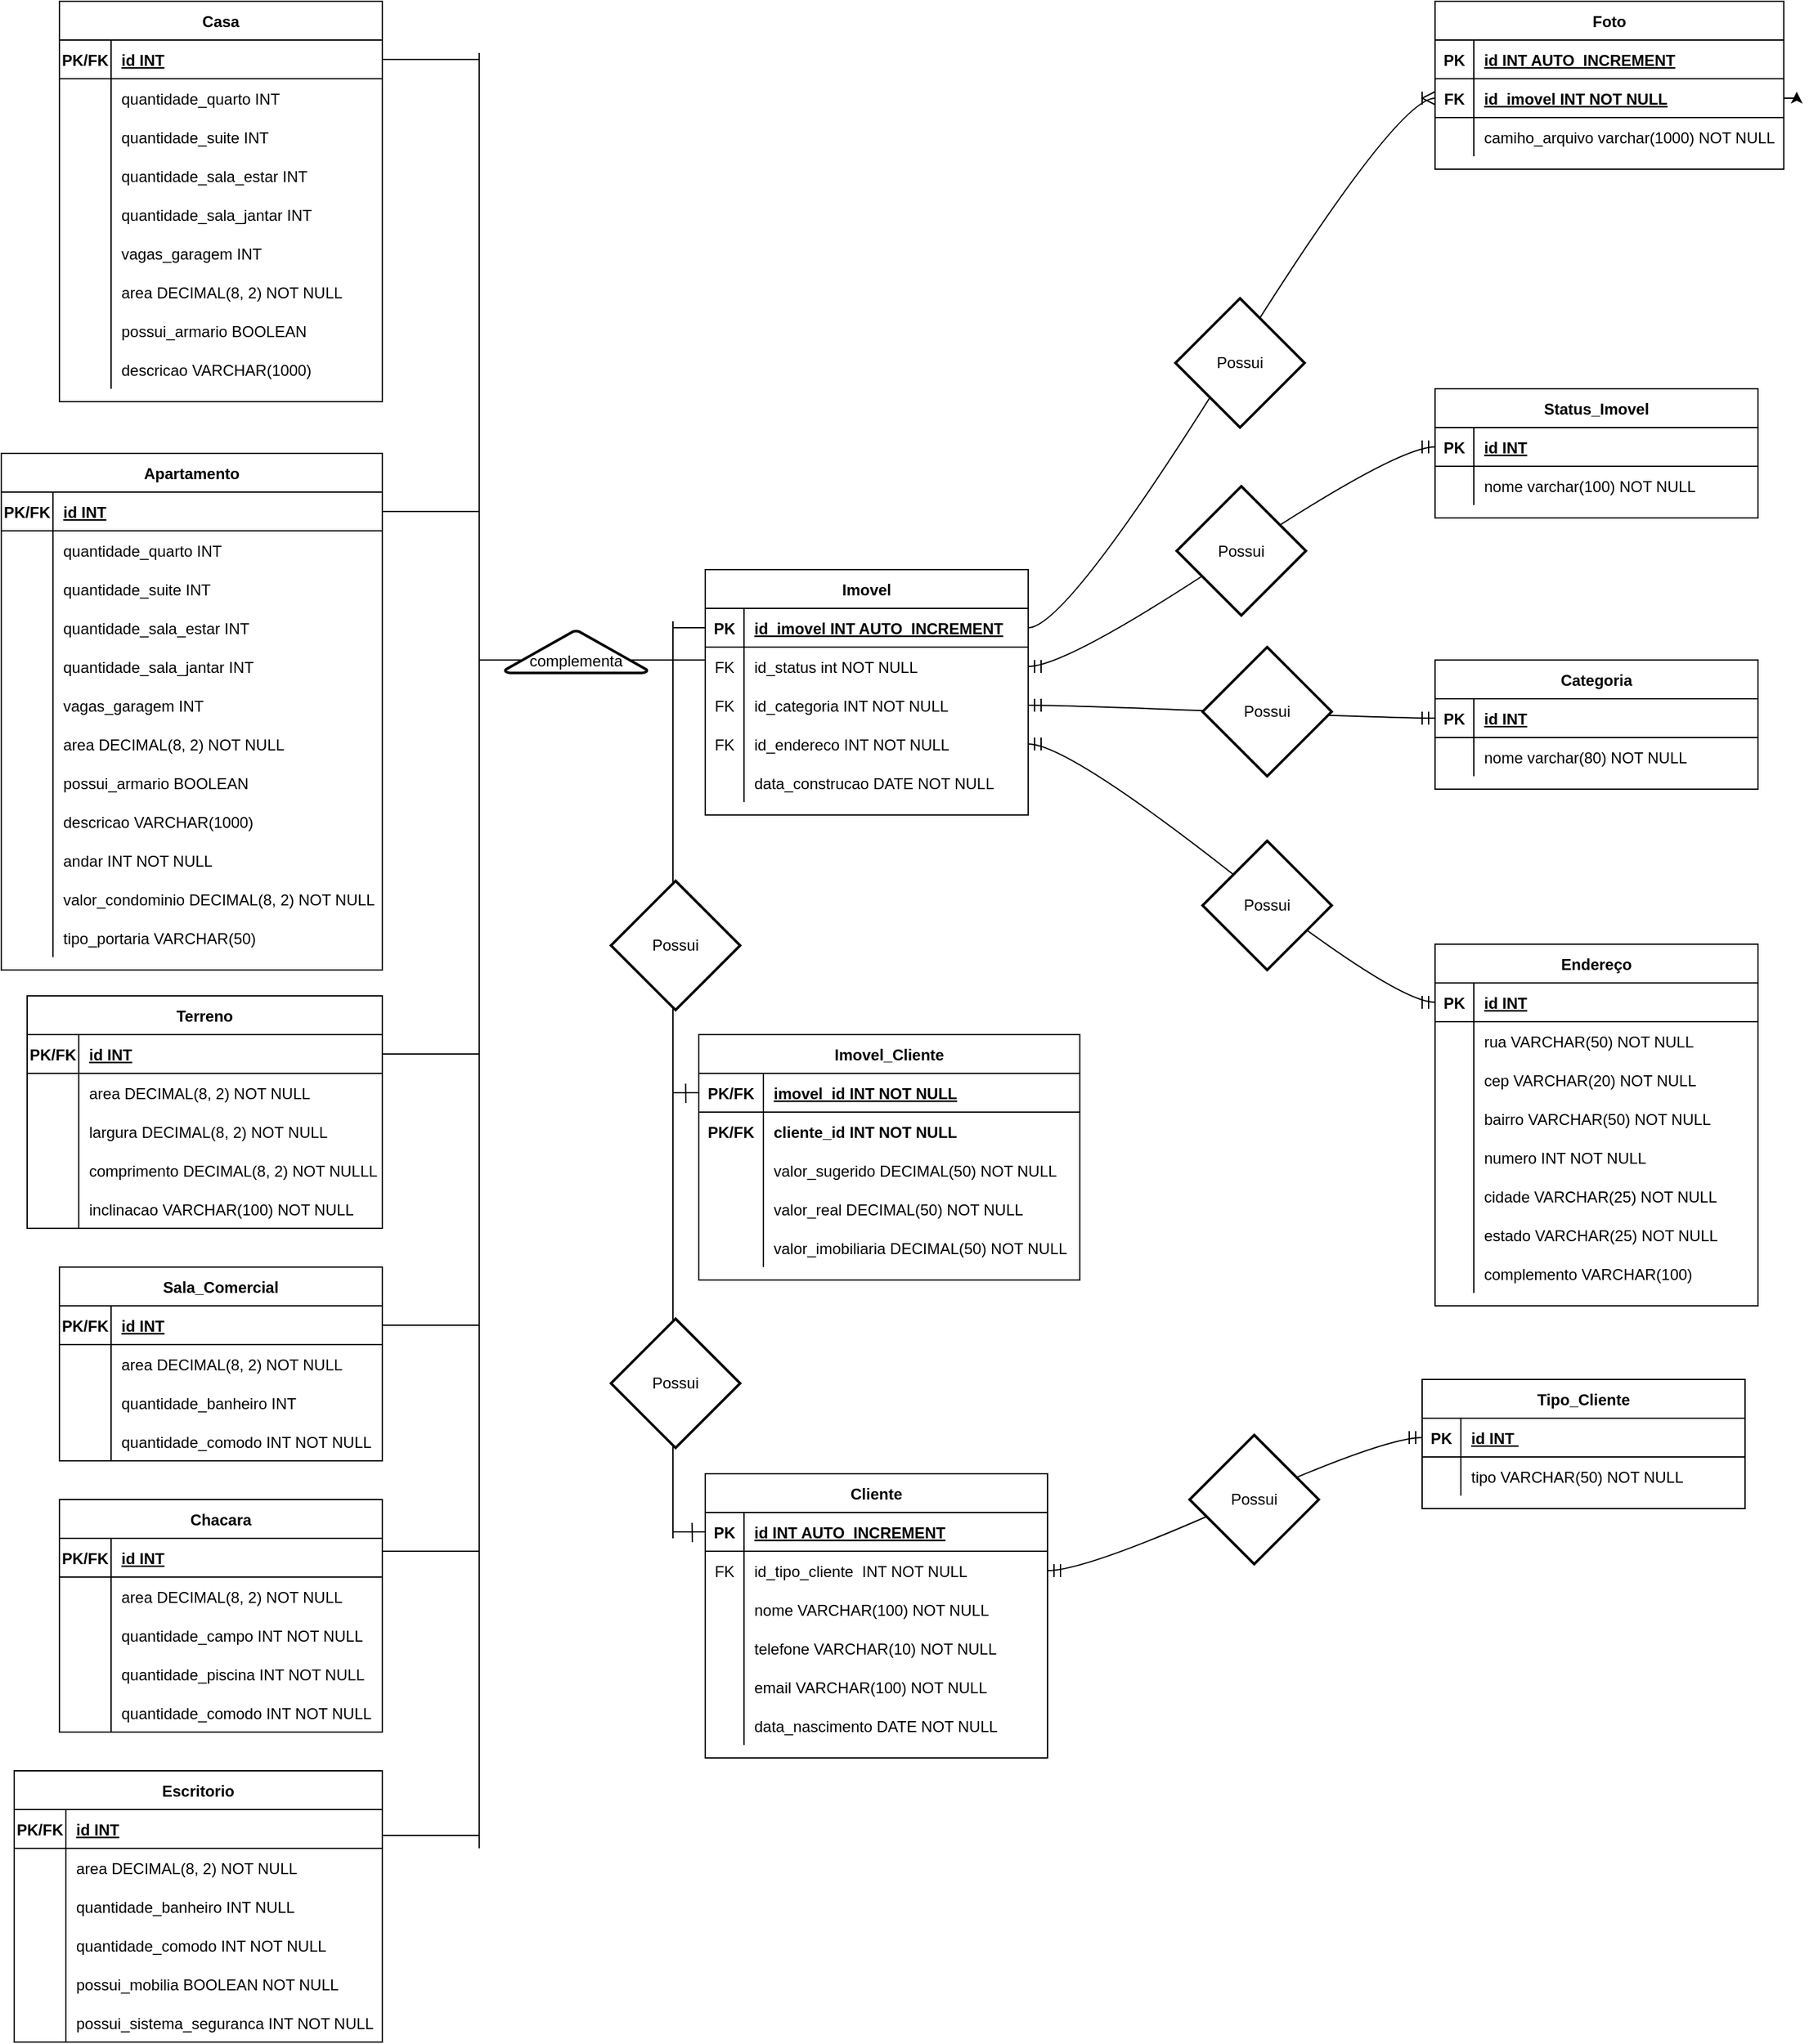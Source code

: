 <mxfile version="24.8.0">
  <diagram id="R2lEEEUBdFMjLlhIrx00" name="Page-1">
    <mxGraphModel dx="1190" dy="1572" grid="1" gridSize="10" guides="1" tooltips="1" connect="1" arrows="1" fold="1" page="1" pageScale="1" pageWidth="850" pageHeight="1100" math="0" shadow="0" extFonts="Permanent Marker^https://fonts.googleapis.com/css?family=Permanent+Marker">
      <root>
        <mxCell id="0" />
        <mxCell id="1" parent="0" />
        <mxCell id="C-vyLk0tnHw3VtMMgP7b-23" value="Imovel" style="shape=table;startSize=30;container=1;collapsible=1;childLayout=tableLayout;fixedRows=1;rowLines=0;fontStyle=1;align=center;resizeLast=1;" parent="1" vertex="1">
          <mxGeometry x="705" y="-300" width="250" height="190" as="geometry" />
        </mxCell>
        <mxCell id="C-vyLk0tnHw3VtMMgP7b-24" value="" style="shape=partialRectangle;collapsible=0;dropTarget=0;pointerEvents=0;fillColor=none;points=[[0,0.5],[1,0.5]];portConstraint=eastwest;top=0;left=0;right=0;bottom=1;" parent="C-vyLk0tnHw3VtMMgP7b-23" vertex="1">
          <mxGeometry y="30" width="250" height="30" as="geometry" />
        </mxCell>
        <mxCell id="C-vyLk0tnHw3VtMMgP7b-25" value="PK" style="shape=partialRectangle;overflow=hidden;connectable=0;fillColor=none;top=0;left=0;bottom=0;right=0;fontStyle=1;" parent="C-vyLk0tnHw3VtMMgP7b-24" vertex="1">
          <mxGeometry width="30" height="30" as="geometry">
            <mxRectangle width="30" height="30" as="alternateBounds" />
          </mxGeometry>
        </mxCell>
        <mxCell id="C-vyLk0tnHw3VtMMgP7b-26" value="id_imovel INT AUTO_INCREMENT" style="shape=partialRectangle;overflow=hidden;connectable=0;fillColor=none;top=0;left=0;bottom=0;right=0;align=left;spacingLeft=6;fontStyle=5;" parent="C-vyLk0tnHw3VtMMgP7b-24" vertex="1">
          <mxGeometry x="30" width="220" height="30" as="geometry">
            <mxRectangle width="220" height="30" as="alternateBounds" />
          </mxGeometry>
        </mxCell>
        <mxCell id="C-vyLk0tnHw3VtMMgP7b-27" value="" style="shape=partialRectangle;collapsible=0;dropTarget=0;pointerEvents=0;fillColor=none;points=[[0,0.5],[1,0.5]];portConstraint=eastwest;top=0;left=0;right=0;bottom=0;" parent="C-vyLk0tnHw3VtMMgP7b-23" vertex="1">
          <mxGeometry y="60" width="250" height="30" as="geometry" />
        </mxCell>
        <mxCell id="C-vyLk0tnHw3VtMMgP7b-28" value="FK" style="shape=partialRectangle;overflow=hidden;connectable=0;fillColor=none;top=0;left=0;bottom=0;right=0;" parent="C-vyLk0tnHw3VtMMgP7b-27" vertex="1">
          <mxGeometry width="30" height="30" as="geometry">
            <mxRectangle width="30" height="30" as="alternateBounds" />
          </mxGeometry>
        </mxCell>
        <mxCell id="C-vyLk0tnHw3VtMMgP7b-29" value="id_status int NOT NULL" style="shape=partialRectangle;overflow=hidden;connectable=0;fillColor=none;top=0;left=0;bottom=0;right=0;align=left;spacingLeft=6;" parent="C-vyLk0tnHw3VtMMgP7b-27" vertex="1">
          <mxGeometry x="30" width="220" height="30" as="geometry">
            <mxRectangle width="220" height="30" as="alternateBounds" />
          </mxGeometry>
        </mxCell>
        <mxCell id="NbIRpbC8O-0Xlbw2n8Jz-89" value="" style="shape=partialRectangle;collapsible=0;dropTarget=0;pointerEvents=0;fillColor=none;points=[[0,0.5],[1,0.5]];portConstraint=eastwest;top=0;left=0;right=0;bottom=0;" parent="C-vyLk0tnHw3VtMMgP7b-23" vertex="1">
          <mxGeometry y="90" width="250" height="30" as="geometry" />
        </mxCell>
        <mxCell id="NbIRpbC8O-0Xlbw2n8Jz-90" value="FK" style="shape=partialRectangle;overflow=hidden;connectable=0;fillColor=none;top=0;left=0;bottom=0;right=0;" parent="NbIRpbC8O-0Xlbw2n8Jz-89" vertex="1">
          <mxGeometry width="30" height="30" as="geometry">
            <mxRectangle width="30" height="30" as="alternateBounds" />
          </mxGeometry>
        </mxCell>
        <mxCell id="NbIRpbC8O-0Xlbw2n8Jz-91" value="id_categoria INT NOT NULL" style="shape=partialRectangle;overflow=hidden;connectable=0;fillColor=none;top=0;left=0;bottom=0;right=0;align=left;spacingLeft=6;" parent="NbIRpbC8O-0Xlbw2n8Jz-89" vertex="1">
          <mxGeometry x="30" width="220" height="30" as="geometry">
            <mxRectangle width="220" height="30" as="alternateBounds" />
          </mxGeometry>
        </mxCell>
        <mxCell id="NbIRpbC8O-0Xlbw2n8Jz-259" value="" style="shape=partialRectangle;collapsible=0;dropTarget=0;pointerEvents=0;fillColor=none;points=[[0,0.5],[1,0.5]];portConstraint=eastwest;top=0;left=0;right=0;bottom=0;" parent="C-vyLk0tnHw3VtMMgP7b-23" vertex="1">
          <mxGeometry y="120" width="250" height="30" as="geometry" />
        </mxCell>
        <mxCell id="NbIRpbC8O-0Xlbw2n8Jz-260" value="FK" style="shape=partialRectangle;overflow=hidden;connectable=0;fillColor=none;top=0;left=0;bottom=0;right=0;" parent="NbIRpbC8O-0Xlbw2n8Jz-259" vertex="1">
          <mxGeometry width="30" height="30" as="geometry">
            <mxRectangle width="30" height="30" as="alternateBounds" />
          </mxGeometry>
        </mxCell>
        <mxCell id="NbIRpbC8O-0Xlbw2n8Jz-261" value="id_endereco INT NOT NULL" style="shape=partialRectangle;overflow=hidden;connectable=0;fillColor=none;top=0;left=0;bottom=0;right=0;align=left;spacingLeft=6;" parent="NbIRpbC8O-0Xlbw2n8Jz-259" vertex="1">
          <mxGeometry x="30" width="220" height="30" as="geometry">
            <mxRectangle width="220" height="30" as="alternateBounds" />
          </mxGeometry>
        </mxCell>
        <mxCell id="NbIRpbC8O-0Xlbw2n8Jz-264" value="" style="shape=partialRectangle;collapsible=0;dropTarget=0;pointerEvents=0;fillColor=none;points=[[0,0.5],[1,0.5]];portConstraint=eastwest;top=0;left=0;right=0;bottom=0;" parent="C-vyLk0tnHw3VtMMgP7b-23" vertex="1">
          <mxGeometry y="150" width="250" height="30" as="geometry" />
        </mxCell>
        <mxCell id="NbIRpbC8O-0Xlbw2n8Jz-265" value="" style="shape=partialRectangle;overflow=hidden;connectable=0;fillColor=none;top=0;left=0;bottom=0;right=0;" parent="NbIRpbC8O-0Xlbw2n8Jz-264" vertex="1">
          <mxGeometry width="30" height="30" as="geometry">
            <mxRectangle width="30" height="30" as="alternateBounds" />
          </mxGeometry>
        </mxCell>
        <mxCell id="NbIRpbC8O-0Xlbw2n8Jz-266" value="data_construcao DATE NOT NULL" style="shape=partialRectangle;overflow=hidden;connectable=0;fillColor=none;top=0;left=0;bottom=0;right=0;align=left;spacingLeft=6;" parent="NbIRpbC8O-0Xlbw2n8Jz-264" vertex="1">
          <mxGeometry x="30" width="220" height="30" as="geometry">
            <mxRectangle width="220" height="30" as="alternateBounds" />
          </mxGeometry>
        </mxCell>
        <mxCell id="NbIRpbC8O-0Xlbw2n8Jz-14" value="Status_Imovel" style="shape=table;startSize=30;container=1;collapsible=1;childLayout=tableLayout;fixedRows=1;rowLines=0;fontStyle=1;align=center;resizeLast=1;" parent="1" vertex="1">
          <mxGeometry x="1270" y="-440" width="250" height="100" as="geometry" />
        </mxCell>
        <mxCell id="NbIRpbC8O-0Xlbw2n8Jz-15" value="" style="shape=partialRectangle;collapsible=0;dropTarget=0;pointerEvents=0;fillColor=none;points=[[0,0.5],[1,0.5]];portConstraint=eastwest;top=0;left=0;right=0;bottom=1;" parent="NbIRpbC8O-0Xlbw2n8Jz-14" vertex="1">
          <mxGeometry y="30" width="250" height="30" as="geometry" />
        </mxCell>
        <mxCell id="NbIRpbC8O-0Xlbw2n8Jz-16" value="PK" style="shape=partialRectangle;overflow=hidden;connectable=0;fillColor=none;top=0;left=0;bottom=0;right=0;fontStyle=1;" parent="NbIRpbC8O-0Xlbw2n8Jz-15" vertex="1">
          <mxGeometry width="30" height="30" as="geometry">
            <mxRectangle width="30" height="30" as="alternateBounds" />
          </mxGeometry>
        </mxCell>
        <mxCell id="NbIRpbC8O-0Xlbw2n8Jz-17" value="id INT" style="shape=partialRectangle;overflow=hidden;connectable=0;fillColor=none;top=0;left=0;bottom=0;right=0;align=left;spacingLeft=6;fontStyle=5;" parent="NbIRpbC8O-0Xlbw2n8Jz-15" vertex="1">
          <mxGeometry x="30" width="220" height="30" as="geometry">
            <mxRectangle width="220" height="30" as="alternateBounds" />
          </mxGeometry>
        </mxCell>
        <mxCell id="NbIRpbC8O-0Xlbw2n8Jz-18" value="" style="shape=partialRectangle;collapsible=0;dropTarget=0;pointerEvents=0;fillColor=none;points=[[0,0.5],[1,0.5]];portConstraint=eastwest;top=0;left=0;right=0;bottom=0;" parent="NbIRpbC8O-0Xlbw2n8Jz-14" vertex="1">
          <mxGeometry y="60" width="250" height="30" as="geometry" />
        </mxCell>
        <mxCell id="NbIRpbC8O-0Xlbw2n8Jz-19" value="" style="shape=partialRectangle;overflow=hidden;connectable=0;fillColor=none;top=0;left=0;bottom=0;right=0;" parent="NbIRpbC8O-0Xlbw2n8Jz-18" vertex="1">
          <mxGeometry width="30" height="30" as="geometry">
            <mxRectangle width="30" height="30" as="alternateBounds" />
          </mxGeometry>
        </mxCell>
        <mxCell id="NbIRpbC8O-0Xlbw2n8Jz-20" value="nome varchar(100) NOT NULL" style="shape=partialRectangle;overflow=hidden;connectable=0;fillColor=none;top=0;left=0;bottom=0;right=0;align=left;spacingLeft=6;" parent="NbIRpbC8O-0Xlbw2n8Jz-18" vertex="1">
          <mxGeometry x="30" width="220" height="30" as="geometry">
            <mxRectangle width="220" height="30" as="alternateBounds" />
          </mxGeometry>
        </mxCell>
        <mxCell id="NbIRpbC8O-0Xlbw2n8Jz-21" value="Foto" style="shape=table;startSize=30;container=1;collapsible=1;childLayout=tableLayout;fixedRows=1;rowLines=0;fontStyle=1;align=center;resizeLast=1;" parent="1" vertex="1">
          <mxGeometry x="1270" y="-740" width="270" height="130.0" as="geometry" />
        </mxCell>
        <mxCell id="NbIRpbC8O-0Xlbw2n8Jz-22" value="" style="shape=partialRectangle;collapsible=0;dropTarget=0;pointerEvents=0;fillColor=none;points=[[0,0.5],[1,0.5]];portConstraint=eastwest;top=0;left=0;right=0;bottom=1;" parent="NbIRpbC8O-0Xlbw2n8Jz-21" vertex="1">
          <mxGeometry y="30" width="270" height="30" as="geometry" />
        </mxCell>
        <mxCell id="NbIRpbC8O-0Xlbw2n8Jz-23" value="PK" style="shape=partialRectangle;overflow=hidden;connectable=0;fillColor=none;top=0;left=0;bottom=0;right=0;fontStyle=1;" parent="NbIRpbC8O-0Xlbw2n8Jz-22" vertex="1">
          <mxGeometry width="30" height="30" as="geometry">
            <mxRectangle width="30" height="30" as="alternateBounds" />
          </mxGeometry>
        </mxCell>
        <mxCell id="NbIRpbC8O-0Xlbw2n8Jz-24" value="id INT AUTO_INCREMENT" style="shape=partialRectangle;overflow=hidden;connectable=0;fillColor=none;top=0;left=0;bottom=0;right=0;align=left;spacingLeft=6;fontStyle=5;" parent="NbIRpbC8O-0Xlbw2n8Jz-22" vertex="1">
          <mxGeometry x="30" width="240" height="30" as="geometry">
            <mxRectangle width="240" height="30" as="alternateBounds" />
          </mxGeometry>
        </mxCell>
        <mxCell id="NbIRpbC8O-0Xlbw2n8Jz-100" value="" style="shape=partialRectangle;collapsible=0;dropTarget=0;pointerEvents=0;fillColor=none;points=[[0,0.5],[1,0.5]];portConstraint=eastwest;top=0;left=0;right=0;bottom=1;" parent="NbIRpbC8O-0Xlbw2n8Jz-21" vertex="1">
          <mxGeometry y="60" width="270" height="30" as="geometry" />
        </mxCell>
        <mxCell id="NbIRpbC8O-0Xlbw2n8Jz-101" value="FK" style="shape=partialRectangle;overflow=hidden;connectable=0;fillColor=none;top=0;left=0;bottom=0;right=0;fontStyle=1;" parent="NbIRpbC8O-0Xlbw2n8Jz-100" vertex="1">
          <mxGeometry width="30" height="30" as="geometry">
            <mxRectangle width="30" height="30" as="alternateBounds" />
          </mxGeometry>
        </mxCell>
        <mxCell id="NbIRpbC8O-0Xlbw2n8Jz-102" value="id_imovel INT NOT NULL" style="shape=partialRectangle;overflow=hidden;connectable=0;fillColor=none;top=0;left=0;bottom=0;right=0;align=left;spacingLeft=6;fontStyle=5;" parent="NbIRpbC8O-0Xlbw2n8Jz-100" vertex="1">
          <mxGeometry x="30" width="240" height="30" as="geometry">
            <mxRectangle width="240" height="30" as="alternateBounds" />
          </mxGeometry>
        </mxCell>
        <mxCell id="NbIRpbC8O-0Xlbw2n8Jz-25" value="" style="shape=partialRectangle;collapsible=0;dropTarget=0;pointerEvents=0;fillColor=none;points=[[0,0.5],[1,0.5]];portConstraint=eastwest;top=0;left=0;right=0;bottom=0;" parent="NbIRpbC8O-0Xlbw2n8Jz-21" vertex="1">
          <mxGeometry y="90" width="270" height="30" as="geometry" />
        </mxCell>
        <mxCell id="NbIRpbC8O-0Xlbw2n8Jz-26" value="" style="shape=partialRectangle;overflow=hidden;connectable=0;fillColor=none;top=0;left=0;bottom=0;right=0;" parent="NbIRpbC8O-0Xlbw2n8Jz-25" vertex="1">
          <mxGeometry width="30" height="30" as="geometry">
            <mxRectangle width="30" height="30" as="alternateBounds" />
          </mxGeometry>
        </mxCell>
        <mxCell id="NbIRpbC8O-0Xlbw2n8Jz-27" value="camiho_arquivo varchar(1000) NOT NULL" style="shape=partialRectangle;overflow=hidden;connectable=0;fillColor=none;top=0;left=0;bottom=0;right=0;align=left;spacingLeft=6;" parent="NbIRpbC8O-0Xlbw2n8Jz-25" vertex="1">
          <mxGeometry x="30" width="240" height="30" as="geometry">
            <mxRectangle width="240" height="30" as="alternateBounds" />
          </mxGeometry>
        </mxCell>
        <mxCell id="NbIRpbC8O-0Xlbw2n8Jz-28" value="Categoria" style="shape=table;startSize=30;container=1;collapsible=1;childLayout=tableLayout;fixedRows=1;rowLines=0;fontStyle=1;align=center;resizeLast=1;" parent="1" vertex="1">
          <mxGeometry x="1270" y="-230" width="250" height="100" as="geometry" />
        </mxCell>
        <mxCell id="NbIRpbC8O-0Xlbw2n8Jz-29" value="" style="shape=partialRectangle;collapsible=0;dropTarget=0;pointerEvents=0;fillColor=none;points=[[0,0.5],[1,0.5]];portConstraint=eastwest;top=0;left=0;right=0;bottom=1;" parent="NbIRpbC8O-0Xlbw2n8Jz-28" vertex="1">
          <mxGeometry y="30" width="250" height="30" as="geometry" />
        </mxCell>
        <mxCell id="NbIRpbC8O-0Xlbw2n8Jz-30" value="PK" style="shape=partialRectangle;overflow=hidden;connectable=0;fillColor=none;top=0;left=0;bottom=0;right=0;fontStyle=1;" parent="NbIRpbC8O-0Xlbw2n8Jz-29" vertex="1">
          <mxGeometry width="30" height="30" as="geometry">
            <mxRectangle width="30" height="30" as="alternateBounds" />
          </mxGeometry>
        </mxCell>
        <mxCell id="NbIRpbC8O-0Xlbw2n8Jz-31" value="id INT" style="shape=partialRectangle;overflow=hidden;connectable=0;fillColor=none;top=0;left=0;bottom=0;right=0;align=left;spacingLeft=6;fontStyle=5;" parent="NbIRpbC8O-0Xlbw2n8Jz-29" vertex="1">
          <mxGeometry x="30" width="220" height="30" as="geometry">
            <mxRectangle width="220" height="30" as="alternateBounds" />
          </mxGeometry>
        </mxCell>
        <mxCell id="NbIRpbC8O-0Xlbw2n8Jz-32" value="" style="shape=partialRectangle;collapsible=0;dropTarget=0;pointerEvents=0;fillColor=none;points=[[0,0.5],[1,0.5]];portConstraint=eastwest;top=0;left=0;right=0;bottom=0;" parent="NbIRpbC8O-0Xlbw2n8Jz-28" vertex="1">
          <mxGeometry y="60" width="250" height="30" as="geometry" />
        </mxCell>
        <mxCell id="NbIRpbC8O-0Xlbw2n8Jz-33" value="" style="shape=partialRectangle;overflow=hidden;connectable=0;fillColor=none;top=0;left=0;bottom=0;right=0;" parent="NbIRpbC8O-0Xlbw2n8Jz-32" vertex="1">
          <mxGeometry width="30" height="30" as="geometry">
            <mxRectangle width="30" height="30" as="alternateBounds" />
          </mxGeometry>
        </mxCell>
        <mxCell id="NbIRpbC8O-0Xlbw2n8Jz-34" value="nome varchar(80) NOT NULL" style="shape=partialRectangle;overflow=hidden;connectable=0;fillColor=none;top=0;left=0;bottom=0;right=0;align=left;spacingLeft=6;" parent="NbIRpbC8O-0Xlbw2n8Jz-32" vertex="1">
          <mxGeometry x="30" width="220" height="30" as="geometry">
            <mxRectangle width="220" height="30" as="alternateBounds" />
          </mxGeometry>
        </mxCell>
        <mxCell id="NbIRpbC8O-0Xlbw2n8Jz-63" value="Endereço" style="shape=table;startSize=30;container=1;collapsible=1;childLayout=tableLayout;fixedRows=1;rowLines=0;fontStyle=1;align=center;resizeLast=1;" parent="1" vertex="1">
          <mxGeometry x="1270" y="-10" width="250" height="280" as="geometry" />
        </mxCell>
        <mxCell id="NbIRpbC8O-0Xlbw2n8Jz-64" value="" style="shape=partialRectangle;collapsible=0;dropTarget=0;pointerEvents=0;fillColor=none;points=[[0,0.5],[1,0.5]];portConstraint=eastwest;top=0;left=0;right=0;bottom=1;" parent="NbIRpbC8O-0Xlbw2n8Jz-63" vertex="1">
          <mxGeometry y="30" width="250" height="30" as="geometry" />
        </mxCell>
        <mxCell id="NbIRpbC8O-0Xlbw2n8Jz-65" value="PK" style="shape=partialRectangle;overflow=hidden;connectable=0;fillColor=none;top=0;left=0;bottom=0;right=0;fontStyle=1;" parent="NbIRpbC8O-0Xlbw2n8Jz-64" vertex="1">
          <mxGeometry width="30" height="30" as="geometry">
            <mxRectangle width="30" height="30" as="alternateBounds" />
          </mxGeometry>
        </mxCell>
        <mxCell id="NbIRpbC8O-0Xlbw2n8Jz-66" value="id INT" style="shape=partialRectangle;overflow=hidden;connectable=0;fillColor=none;top=0;left=0;bottom=0;right=0;align=left;spacingLeft=6;fontStyle=5;" parent="NbIRpbC8O-0Xlbw2n8Jz-64" vertex="1">
          <mxGeometry x="30" width="220" height="30" as="geometry">
            <mxRectangle width="220" height="30" as="alternateBounds" />
          </mxGeometry>
        </mxCell>
        <mxCell id="NbIRpbC8O-0Xlbw2n8Jz-67" value="" style="shape=partialRectangle;collapsible=0;dropTarget=0;pointerEvents=0;fillColor=none;points=[[0,0.5],[1,0.5]];portConstraint=eastwest;top=0;left=0;right=0;bottom=0;" parent="NbIRpbC8O-0Xlbw2n8Jz-63" vertex="1">
          <mxGeometry y="60" width="250" height="30" as="geometry" />
        </mxCell>
        <mxCell id="NbIRpbC8O-0Xlbw2n8Jz-68" value="" style="shape=partialRectangle;overflow=hidden;connectable=0;fillColor=none;top=0;left=0;bottom=0;right=0;" parent="NbIRpbC8O-0Xlbw2n8Jz-67" vertex="1">
          <mxGeometry width="30" height="30" as="geometry">
            <mxRectangle width="30" height="30" as="alternateBounds" />
          </mxGeometry>
        </mxCell>
        <mxCell id="NbIRpbC8O-0Xlbw2n8Jz-69" value="rua VARCHAR(50) NOT NULL" style="shape=partialRectangle;overflow=hidden;connectable=0;fillColor=none;top=0;left=0;bottom=0;right=0;align=left;spacingLeft=6;" parent="NbIRpbC8O-0Xlbw2n8Jz-67" vertex="1">
          <mxGeometry x="30" width="220" height="30" as="geometry">
            <mxRectangle width="220" height="30" as="alternateBounds" />
          </mxGeometry>
        </mxCell>
        <mxCell id="NbIRpbC8O-0Xlbw2n8Jz-227" value="" style="shape=partialRectangle;collapsible=0;dropTarget=0;pointerEvents=0;fillColor=none;points=[[0,0.5],[1,0.5]];portConstraint=eastwest;top=0;left=0;right=0;bottom=0;" parent="NbIRpbC8O-0Xlbw2n8Jz-63" vertex="1">
          <mxGeometry y="90" width="250" height="30" as="geometry" />
        </mxCell>
        <mxCell id="NbIRpbC8O-0Xlbw2n8Jz-228" value="" style="shape=partialRectangle;overflow=hidden;connectable=0;fillColor=none;top=0;left=0;bottom=0;right=0;" parent="NbIRpbC8O-0Xlbw2n8Jz-227" vertex="1">
          <mxGeometry width="30" height="30" as="geometry">
            <mxRectangle width="30" height="30" as="alternateBounds" />
          </mxGeometry>
        </mxCell>
        <mxCell id="NbIRpbC8O-0Xlbw2n8Jz-229" value="cep VARCHAR(20) NOT NULL" style="shape=partialRectangle;overflow=hidden;connectable=0;fillColor=none;top=0;left=0;bottom=0;right=0;align=left;spacingLeft=6;" parent="NbIRpbC8O-0Xlbw2n8Jz-227" vertex="1">
          <mxGeometry x="30" width="220" height="30" as="geometry">
            <mxRectangle width="220" height="30" as="alternateBounds" />
          </mxGeometry>
        </mxCell>
        <mxCell id="NbIRpbC8O-0Xlbw2n8Jz-212" value="" style="shape=partialRectangle;collapsible=0;dropTarget=0;pointerEvents=0;fillColor=none;points=[[0,0.5],[1,0.5]];portConstraint=eastwest;top=0;left=0;right=0;bottom=0;" parent="NbIRpbC8O-0Xlbw2n8Jz-63" vertex="1">
          <mxGeometry y="120" width="250" height="30" as="geometry" />
        </mxCell>
        <mxCell id="NbIRpbC8O-0Xlbw2n8Jz-213" value="" style="shape=partialRectangle;overflow=hidden;connectable=0;fillColor=none;top=0;left=0;bottom=0;right=0;" parent="NbIRpbC8O-0Xlbw2n8Jz-212" vertex="1">
          <mxGeometry width="30" height="30" as="geometry">
            <mxRectangle width="30" height="30" as="alternateBounds" />
          </mxGeometry>
        </mxCell>
        <mxCell id="NbIRpbC8O-0Xlbw2n8Jz-214" value="bairro VARCHAR(50) NOT NULL" style="shape=partialRectangle;overflow=hidden;connectable=0;fillColor=none;top=0;left=0;bottom=0;right=0;align=left;spacingLeft=6;" parent="NbIRpbC8O-0Xlbw2n8Jz-212" vertex="1">
          <mxGeometry x="30" width="220" height="30" as="geometry">
            <mxRectangle width="220" height="30" as="alternateBounds" />
          </mxGeometry>
        </mxCell>
        <mxCell id="NbIRpbC8O-0Xlbw2n8Jz-215" value="" style="shape=partialRectangle;collapsible=0;dropTarget=0;pointerEvents=0;fillColor=none;points=[[0,0.5],[1,0.5]];portConstraint=eastwest;top=0;left=0;right=0;bottom=0;" parent="NbIRpbC8O-0Xlbw2n8Jz-63" vertex="1">
          <mxGeometry y="150" width="250" height="30" as="geometry" />
        </mxCell>
        <mxCell id="NbIRpbC8O-0Xlbw2n8Jz-216" value="" style="shape=partialRectangle;overflow=hidden;connectable=0;fillColor=none;top=0;left=0;bottom=0;right=0;" parent="NbIRpbC8O-0Xlbw2n8Jz-215" vertex="1">
          <mxGeometry width="30" height="30" as="geometry">
            <mxRectangle width="30" height="30" as="alternateBounds" />
          </mxGeometry>
        </mxCell>
        <mxCell id="NbIRpbC8O-0Xlbw2n8Jz-217" value="numero INT NOT NULL" style="shape=partialRectangle;overflow=hidden;connectable=0;fillColor=none;top=0;left=0;bottom=0;right=0;align=left;spacingLeft=6;" parent="NbIRpbC8O-0Xlbw2n8Jz-215" vertex="1">
          <mxGeometry x="30" width="220" height="30" as="geometry">
            <mxRectangle width="220" height="30" as="alternateBounds" />
          </mxGeometry>
        </mxCell>
        <mxCell id="NbIRpbC8O-0Xlbw2n8Jz-218" value="" style="shape=partialRectangle;collapsible=0;dropTarget=0;pointerEvents=0;fillColor=none;points=[[0,0.5],[1,0.5]];portConstraint=eastwest;top=0;left=0;right=0;bottom=0;" parent="NbIRpbC8O-0Xlbw2n8Jz-63" vertex="1">
          <mxGeometry y="180" width="250" height="30" as="geometry" />
        </mxCell>
        <mxCell id="NbIRpbC8O-0Xlbw2n8Jz-219" value="" style="shape=partialRectangle;overflow=hidden;connectable=0;fillColor=none;top=0;left=0;bottom=0;right=0;" parent="NbIRpbC8O-0Xlbw2n8Jz-218" vertex="1">
          <mxGeometry width="30" height="30" as="geometry">
            <mxRectangle width="30" height="30" as="alternateBounds" />
          </mxGeometry>
        </mxCell>
        <mxCell id="NbIRpbC8O-0Xlbw2n8Jz-220" value="cidade VARCHAR(25) NOT NULL" style="shape=partialRectangle;overflow=hidden;connectable=0;fillColor=none;top=0;left=0;bottom=0;right=0;align=left;spacingLeft=6;" parent="NbIRpbC8O-0Xlbw2n8Jz-218" vertex="1">
          <mxGeometry x="30" width="220" height="30" as="geometry">
            <mxRectangle width="220" height="30" as="alternateBounds" />
          </mxGeometry>
        </mxCell>
        <mxCell id="NbIRpbC8O-0Xlbw2n8Jz-221" value="" style="shape=partialRectangle;collapsible=0;dropTarget=0;pointerEvents=0;fillColor=none;points=[[0,0.5],[1,0.5]];portConstraint=eastwest;top=0;left=0;right=0;bottom=0;" parent="NbIRpbC8O-0Xlbw2n8Jz-63" vertex="1">
          <mxGeometry y="210" width="250" height="30" as="geometry" />
        </mxCell>
        <mxCell id="NbIRpbC8O-0Xlbw2n8Jz-222" value="" style="shape=partialRectangle;overflow=hidden;connectable=0;fillColor=none;top=0;left=0;bottom=0;right=0;" parent="NbIRpbC8O-0Xlbw2n8Jz-221" vertex="1">
          <mxGeometry width="30" height="30" as="geometry">
            <mxRectangle width="30" height="30" as="alternateBounds" />
          </mxGeometry>
        </mxCell>
        <mxCell id="NbIRpbC8O-0Xlbw2n8Jz-223" value="estado VARCHAR(25) NOT NULL" style="shape=partialRectangle;overflow=hidden;connectable=0;fillColor=none;top=0;left=0;bottom=0;right=0;align=left;spacingLeft=6;" parent="NbIRpbC8O-0Xlbw2n8Jz-221" vertex="1">
          <mxGeometry x="30" width="220" height="30" as="geometry">
            <mxRectangle width="220" height="30" as="alternateBounds" />
          </mxGeometry>
        </mxCell>
        <mxCell id="NbIRpbC8O-0Xlbw2n8Jz-224" value="" style="shape=partialRectangle;collapsible=0;dropTarget=0;pointerEvents=0;fillColor=none;points=[[0,0.5],[1,0.5]];portConstraint=eastwest;top=0;left=0;right=0;bottom=0;" parent="NbIRpbC8O-0Xlbw2n8Jz-63" vertex="1">
          <mxGeometry y="240" width="250" height="30" as="geometry" />
        </mxCell>
        <mxCell id="NbIRpbC8O-0Xlbw2n8Jz-225" value="" style="shape=partialRectangle;overflow=hidden;connectable=0;fillColor=none;top=0;left=0;bottom=0;right=0;" parent="NbIRpbC8O-0Xlbw2n8Jz-224" vertex="1">
          <mxGeometry width="30" height="30" as="geometry">
            <mxRectangle width="30" height="30" as="alternateBounds" />
          </mxGeometry>
        </mxCell>
        <mxCell id="NbIRpbC8O-0Xlbw2n8Jz-226" value="complemento VARCHAR(100)" style="shape=partialRectangle;overflow=hidden;connectable=0;fillColor=none;top=0;left=0;bottom=0;right=0;align=left;spacingLeft=6;" parent="NbIRpbC8O-0Xlbw2n8Jz-224" vertex="1">
          <mxGeometry x="30" width="220" height="30" as="geometry">
            <mxRectangle width="220" height="30" as="alternateBounds" />
          </mxGeometry>
        </mxCell>
        <mxCell id="NbIRpbC8O-0Xlbw2n8Jz-70" value="Cliente" style="shape=table;startSize=30;container=1;collapsible=1;childLayout=tableLayout;fixedRows=1;rowLines=0;fontStyle=1;align=center;resizeLast=1;" parent="1" vertex="1">
          <mxGeometry x="705" y="400" width="265" height="220" as="geometry" />
        </mxCell>
        <mxCell id="NbIRpbC8O-0Xlbw2n8Jz-71" value="" style="shape=partialRectangle;collapsible=0;dropTarget=0;pointerEvents=0;fillColor=none;points=[[0,0.5],[1,0.5]];portConstraint=eastwest;top=0;left=0;right=0;bottom=1;" parent="NbIRpbC8O-0Xlbw2n8Jz-70" vertex="1">
          <mxGeometry y="30" width="265" height="30" as="geometry" />
        </mxCell>
        <mxCell id="NbIRpbC8O-0Xlbw2n8Jz-72" value="PK" style="shape=partialRectangle;overflow=hidden;connectable=0;fillColor=none;top=0;left=0;bottom=0;right=0;fontStyle=1;" parent="NbIRpbC8O-0Xlbw2n8Jz-71" vertex="1">
          <mxGeometry width="30" height="30" as="geometry">
            <mxRectangle width="30" height="30" as="alternateBounds" />
          </mxGeometry>
        </mxCell>
        <mxCell id="NbIRpbC8O-0Xlbw2n8Jz-73" value="id INT AUTO_INCREMENT" style="shape=partialRectangle;overflow=hidden;connectable=0;fillColor=none;top=0;left=0;bottom=0;right=0;align=left;spacingLeft=6;fontStyle=5;" parent="NbIRpbC8O-0Xlbw2n8Jz-71" vertex="1">
          <mxGeometry x="30" width="235" height="30" as="geometry">
            <mxRectangle width="235" height="30" as="alternateBounds" />
          </mxGeometry>
        </mxCell>
        <mxCell id="NbIRpbC8O-0Xlbw2n8Jz-353" value="" style="shape=partialRectangle;collapsible=0;dropTarget=0;pointerEvents=0;fillColor=none;points=[[0,0.5],[1,0.5]];portConstraint=eastwest;top=0;left=0;right=0;bottom=0;" parent="NbIRpbC8O-0Xlbw2n8Jz-70" vertex="1">
          <mxGeometry y="60" width="265" height="30" as="geometry" />
        </mxCell>
        <mxCell id="NbIRpbC8O-0Xlbw2n8Jz-354" value="FK" style="shape=partialRectangle;overflow=hidden;connectable=0;fillColor=none;top=0;left=0;bottom=0;right=0;" parent="NbIRpbC8O-0Xlbw2n8Jz-353" vertex="1">
          <mxGeometry width="30" height="30" as="geometry">
            <mxRectangle width="30" height="30" as="alternateBounds" />
          </mxGeometry>
        </mxCell>
        <mxCell id="NbIRpbC8O-0Xlbw2n8Jz-355" value="id_tipo_cliente  INT NOT NULL" style="shape=partialRectangle;overflow=hidden;connectable=0;fillColor=none;top=0;left=0;bottom=0;right=0;align=left;spacingLeft=6;" parent="NbIRpbC8O-0Xlbw2n8Jz-353" vertex="1">
          <mxGeometry x="30" width="235" height="30" as="geometry">
            <mxRectangle width="235" height="30" as="alternateBounds" />
          </mxGeometry>
        </mxCell>
        <mxCell id="NbIRpbC8O-0Xlbw2n8Jz-74" value="" style="shape=partialRectangle;collapsible=0;dropTarget=0;pointerEvents=0;fillColor=none;points=[[0,0.5],[1,0.5]];portConstraint=eastwest;top=0;left=0;right=0;bottom=0;" parent="NbIRpbC8O-0Xlbw2n8Jz-70" vertex="1">
          <mxGeometry y="90" width="265" height="30" as="geometry" />
        </mxCell>
        <mxCell id="NbIRpbC8O-0Xlbw2n8Jz-75" value="" style="shape=partialRectangle;overflow=hidden;connectable=0;fillColor=none;top=0;left=0;bottom=0;right=0;" parent="NbIRpbC8O-0Xlbw2n8Jz-74" vertex="1">
          <mxGeometry width="30" height="30" as="geometry">
            <mxRectangle width="30" height="30" as="alternateBounds" />
          </mxGeometry>
        </mxCell>
        <mxCell id="NbIRpbC8O-0Xlbw2n8Jz-76" value="nome VARCHAR(100) NOT NULL" style="shape=partialRectangle;overflow=hidden;connectable=0;fillColor=none;top=0;left=0;bottom=0;right=0;align=left;spacingLeft=6;" parent="NbIRpbC8O-0Xlbw2n8Jz-74" vertex="1">
          <mxGeometry x="30" width="235" height="30" as="geometry">
            <mxRectangle width="235" height="30" as="alternateBounds" />
          </mxGeometry>
        </mxCell>
        <mxCell id="NbIRpbC8O-0Xlbw2n8Jz-301" value="" style="shape=partialRectangle;collapsible=0;dropTarget=0;pointerEvents=0;fillColor=none;points=[[0,0.5],[1,0.5]];portConstraint=eastwest;top=0;left=0;right=0;bottom=0;" parent="NbIRpbC8O-0Xlbw2n8Jz-70" vertex="1">
          <mxGeometry y="120" width="265" height="30" as="geometry" />
        </mxCell>
        <mxCell id="NbIRpbC8O-0Xlbw2n8Jz-302" value="" style="shape=partialRectangle;overflow=hidden;connectable=0;fillColor=none;top=0;left=0;bottom=0;right=0;" parent="NbIRpbC8O-0Xlbw2n8Jz-301" vertex="1">
          <mxGeometry width="30" height="30" as="geometry">
            <mxRectangle width="30" height="30" as="alternateBounds" />
          </mxGeometry>
        </mxCell>
        <mxCell id="NbIRpbC8O-0Xlbw2n8Jz-303" value="telefone VARCHAR(10) NOT NULL" style="shape=partialRectangle;overflow=hidden;connectable=0;fillColor=none;top=0;left=0;bottom=0;right=0;align=left;spacingLeft=6;" parent="NbIRpbC8O-0Xlbw2n8Jz-301" vertex="1">
          <mxGeometry x="30" width="235" height="30" as="geometry">
            <mxRectangle width="235" height="30" as="alternateBounds" />
          </mxGeometry>
        </mxCell>
        <mxCell id="NbIRpbC8O-0Xlbw2n8Jz-304" value="" style="shape=partialRectangle;collapsible=0;dropTarget=0;pointerEvents=0;fillColor=none;points=[[0,0.5],[1,0.5]];portConstraint=eastwest;top=0;left=0;right=0;bottom=0;" parent="NbIRpbC8O-0Xlbw2n8Jz-70" vertex="1">
          <mxGeometry y="150" width="265" height="30" as="geometry" />
        </mxCell>
        <mxCell id="NbIRpbC8O-0Xlbw2n8Jz-305" value="" style="shape=partialRectangle;overflow=hidden;connectable=0;fillColor=none;top=0;left=0;bottom=0;right=0;" parent="NbIRpbC8O-0Xlbw2n8Jz-304" vertex="1">
          <mxGeometry width="30" height="30" as="geometry">
            <mxRectangle width="30" height="30" as="alternateBounds" />
          </mxGeometry>
        </mxCell>
        <mxCell id="NbIRpbC8O-0Xlbw2n8Jz-306" value="email VARCHAR(100) NOT NULL" style="shape=partialRectangle;overflow=hidden;connectable=0;fillColor=none;top=0;left=0;bottom=0;right=0;align=left;spacingLeft=6;" parent="NbIRpbC8O-0Xlbw2n8Jz-304" vertex="1">
          <mxGeometry x="30" width="235" height="30" as="geometry">
            <mxRectangle width="235" height="30" as="alternateBounds" />
          </mxGeometry>
        </mxCell>
        <mxCell id="NbIRpbC8O-0Xlbw2n8Jz-307" value="" style="shape=partialRectangle;collapsible=0;dropTarget=0;pointerEvents=0;fillColor=none;points=[[0,0.5],[1,0.5]];portConstraint=eastwest;top=0;left=0;right=0;bottom=0;" parent="NbIRpbC8O-0Xlbw2n8Jz-70" vertex="1">
          <mxGeometry y="180" width="265" height="30" as="geometry" />
        </mxCell>
        <mxCell id="NbIRpbC8O-0Xlbw2n8Jz-308" value="" style="shape=partialRectangle;overflow=hidden;connectable=0;fillColor=none;top=0;left=0;bottom=0;right=0;" parent="NbIRpbC8O-0Xlbw2n8Jz-307" vertex="1">
          <mxGeometry width="30" height="30" as="geometry">
            <mxRectangle width="30" height="30" as="alternateBounds" />
          </mxGeometry>
        </mxCell>
        <mxCell id="NbIRpbC8O-0Xlbw2n8Jz-309" value="data_nascimento DATE NOT NULL" style="shape=partialRectangle;overflow=hidden;connectable=0;fillColor=none;top=0;left=0;bottom=0;right=0;align=left;spacingLeft=6;" parent="NbIRpbC8O-0Xlbw2n8Jz-307" vertex="1">
          <mxGeometry x="30" width="235" height="30" as="geometry">
            <mxRectangle width="235" height="30" as="alternateBounds" />
          </mxGeometry>
        </mxCell>
        <mxCell id="NbIRpbC8O-0Xlbw2n8Jz-77" value="Imovel_Cliente" style="shape=table;startSize=30;container=1;collapsible=1;childLayout=tableLayout;fixedRows=1;rowLines=0;fontStyle=1;align=center;resizeLast=1;" parent="1" vertex="1">
          <mxGeometry x="700" y="60" width="295" height="190" as="geometry" />
        </mxCell>
        <mxCell id="NbIRpbC8O-0Xlbw2n8Jz-78" value="" style="shape=partialRectangle;collapsible=0;dropTarget=0;pointerEvents=0;fillColor=none;points=[[0,0.5],[1,0.5]];portConstraint=eastwest;top=0;left=0;right=0;bottom=1;" parent="NbIRpbC8O-0Xlbw2n8Jz-77" vertex="1">
          <mxGeometry y="30" width="295" height="30" as="geometry" />
        </mxCell>
        <mxCell id="NbIRpbC8O-0Xlbw2n8Jz-79" value="PK/FK" style="shape=partialRectangle;overflow=hidden;connectable=0;fillColor=none;top=0;left=0;bottom=0;right=0;fontStyle=1;" parent="NbIRpbC8O-0Xlbw2n8Jz-78" vertex="1">
          <mxGeometry width="50" height="30" as="geometry">
            <mxRectangle width="50" height="30" as="alternateBounds" />
          </mxGeometry>
        </mxCell>
        <mxCell id="NbIRpbC8O-0Xlbw2n8Jz-80" value="imovel_id INT NOT NULL" style="shape=partialRectangle;overflow=hidden;connectable=0;fillColor=none;top=0;left=0;bottom=0;right=0;align=left;spacingLeft=6;fontStyle=5;" parent="NbIRpbC8O-0Xlbw2n8Jz-78" vertex="1">
          <mxGeometry x="50" width="245" height="30" as="geometry">
            <mxRectangle width="245" height="30" as="alternateBounds" />
          </mxGeometry>
        </mxCell>
        <mxCell id="NbIRpbC8O-0Xlbw2n8Jz-81" value="" style="shape=partialRectangle;collapsible=0;dropTarget=0;pointerEvents=0;fillColor=none;points=[[0,0.5],[1,0.5]];portConstraint=eastwest;top=0;left=0;right=0;bottom=0;" parent="NbIRpbC8O-0Xlbw2n8Jz-77" vertex="1">
          <mxGeometry y="60" width="295" height="30" as="geometry" />
        </mxCell>
        <mxCell id="NbIRpbC8O-0Xlbw2n8Jz-82" value="PK/FK" style="shape=partialRectangle;overflow=hidden;connectable=0;fillColor=none;top=0;left=0;bottom=0;right=0;fontStyle=1" parent="NbIRpbC8O-0Xlbw2n8Jz-81" vertex="1">
          <mxGeometry width="50" height="30" as="geometry">
            <mxRectangle width="50" height="30" as="alternateBounds" />
          </mxGeometry>
        </mxCell>
        <mxCell id="NbIRpbC8O-0Xlbw2n8Jz-83" value="cliente_id INT NOT NULL" style="shape=partialRectangle;overflow=hidden;connectable=0;fillColor=none;top=0;left=0;bottom=0;right=0;align=left;spacingLeft=6;fontStyle=1" parent="NbIRpbC8O-0Xlbw2n8Jz-81" vertex="1">
          <mxGeometry x="50" width="245" height="30" as="geometry">
            <mxRectangle width="245" height="30" as="alternateBounds" />
          </mxGeometry>
        </mxCell>
        <mxCell id="NbIRpbC8O-0Xlbw2n8Jz-276" value="" style="shape=partialRectangle;collapsible=0;dropTarget=0;pointerEvents=0;fillColor=none;points=[[0,0.5],[1,0.5]];portConstraint=eastwest;top=0;left=0;right=0;bottom=0;" parent="NbIRpbC8O-0Xlbw2n8Jz-77" vertex="1">
          <mxGeometry y="90" width="295" height="30" as="geometry" />
        </mxCell>
        <mxCell id="NbIRpbC8O-0Xlbw2n8Jz-277" value="" style="shape=partialRectangle;overflow=hidden;connectable=0;fillColor=none;top=0;left=0;bottom=0;right=0;" parent="NbIRpbC8O-0Xlbw2n8Jz-276" vertex="1">
          <mxGeometry width="50" height="30" as="geometry">
            <mxRectangle width="50" height="30" as="alternateBounds" />
          </mxGeometry>
        </mxCell>
        <mxCell id="NbIRpbC8O-0Xlbw2n8Jz-278" value="valor_sugerido DECIMAL(50) NOT NULL" style="shape=partialRectangle;overflow=hidden;connectable=0;fillColor=none;top=0;left=0;bottom=0;right=0;align=left;spacingLeft=6;" parent="NbIRpbC8O-0Xlbw2n8Jz-276" vertex="1">
          <mxGeometry x="50" width="245" height="30" as="geometry">
            <mxRectangle width="245" height="30" as="alternateBounds" />
          </mxGeometry>
        </mxCell>
        <mxCell id="NbIRpbC8O-0Xlbw2n8Jz-270" value="" style="shape=partialRectangle;collapsible=0;dropTarget=0;pointerEvents=0;fillColor=none;points=[[0,0.5],[1,0.5]];portConstraint=eastwest;top=0;left=0;right=0;bottom=0;" parent="NbIRpbC8O-0Xlbw2n8Jz-77" vertex="1">
          <mxGeometry y="120" width="295" height="30" as="geometry" />
        </mxCell>
        <mxCell id="NbIRpbC8O-0Xlbw2n8Jz-271" value="" style="shape=partialRectangle;overflow=hidden;connectable=0;fillColor=none;top=0;left=0;bottom=0;right=0;" parent="NbIRpbC8O-0Xlbw2n8Jz-270" vertex="1">
          <mxGeometry width="50" height="30" as="geometry">
            <mxRectangle width="50" height="30" as="alternateBounds" />
          </mxGeometry>
        </mxCell>
        <mxCell id="NbIRpbC8O-0Xlbw2n8Jz-272" value="valor_real DECIMAL(50) NOT NULL" style="shape=partialRectangle;overflow=hidden;connectable=0;fillColor=none;top=0;left=0;bottom=0;right=0;align=left;spacingLeft=6;" parent="NbIRpbC8O-0Xlbw2n8Jz-270" vertex="1">
          <mxGeometry x="50" width="245" height="30" as="geometry">
            <mxRectangle width="245" height="30" as="alternateBounds" />
          </mxGeometry>
        </mxCell>
        <mxCell id="NbIRpbC8O-0Xlbw2n8Jz-273" value="" style="shape=partialRectangle;collapsible=0;dropTarget=0;pointerEvents=0;fillColor=none;points=[[0,0.5],[1,0.5]];portConstraint=eastwest;top=0;left=0;right=0;bottom=0;" parent="NbIRpbC8O-0Xlbw2n8Jz-77" vertex="1">
          <mxGeometry y="150" width="295" height="30" as="geometry" />
        </mxCell>
        <mxCell id="NbIRpbC8O-0Xlbw2n8Jz-274" value="" style="shape=partialRectangle;overflow=hidden;connectable=0;fillColor=none;top=0;left=0;bottom=0;right=0;" parent="NbIRpbC8O-0Xlbw2n8Jz-273" vertex="1">
          <mxGeometry width="50" height="30" as="geometry">
            <mxRectangle width="50" height="30" as="alternateBounds" />
          </mxGeometry>
        </mxCell>
        <mxCell id="NbIRpbC8O-0Xlbw2n8Jz-275" value="valor_imobiliaria DECIMAL(50) NOT NULL" style="shape=partialRectangle;overflow=hidden;connectable=0;fillColor=none;top=0;left=0;bottom=0;right=0;align=left;spacingLeft=6;" parent="NbIRpbC8O-0Xlbw2n8Jz-273" vertex="1">
          <mxGeometry x="50" width="245" height="30" as="geometry">
            <mxRectangle width="245" height="30" as="alternateBounds" />
          </mxGeometry>
        </mxCell>
        <mxCell id="NbIRpbC8O-0Xlbw2n8Jz-35" value="Casa" style="shape=table;startSize=30;container=1;collapsible=1;childLayout=tableLayout;fixedRows=1;rowLines=0;fontStyle=1;align=center;resizeLast=1;" parent="1" vertex="1">
          <mxGeometry x="205" y="-740" width="250" height="310" as="geometry" />
        </mxCell>
        <mxCell id="NbIRpbC8O-0Xlbw2n8Jz-36" value="" style="shape=partialRectangle;collapsible=0;dropTarget=0;pointerEvents=0;fillColor=none;points=[[0,0.5],[1,0.5]];portConstraint=eastwest;top=0;left=0;right=0;bottom=1;" parent="NbIRpbC8O-0Xlbw2n8Jz-35" vertex="1">
          <mxGeometry y="30" width="250" height="30" as="geometry" />
        </mxCell>
        <mxCell id="NbIRpbC8O-0Xlbw2n8Jz-37" value="PK/FK" style="shape=partialRectangle;overflow=hidden;connectable=0;fillColor=none;top=0;left=0;bottom=0;right=0;fontStyle=1;" parent="NbIRpbC8O-0Xlbw2n8Jz-36" vertex="1">
          <mxGeometry width="40" height="30" as="geometry">
            <mxRectangle width="40" height="30" as="alternateBounds" />
          </mxGeometry>
        </mxCell>
        <mxCell id="NbIRpbC8O-0Xlbw2n8Jz-38" value="id INT" style="shape=partialRectangle;overflow=hidden;connectable=0;fillColor=none;top=0;left=0;bottom=0;right=0;align=left;spacingLeft=6;fontStyle=5;" parent="NbIRpbC8O-0Xlbw2n8Jz-36" vertex="1">
          <mxGeometry x="40" width="210" height="30" as="geometry">
            <mxRectangle width="210" height="30" as="alternateBounds" />
          </mxGeometry>
        </mxCell>
        <mxCell id="NbIRpbC8O-0Xlbw2n8Jz-39" value="" style="shape=partialRectangle;collapsible=0;dropTarget=0;pointerEvents=0;fillColor=none;points=[[0,0.5],[1,0.5]];portConstraint=eastwest;top=0;left=0;right=0;bottom=0;" parent="NbIRpbC8O-0Xlbw2n8Jz-35" vertex="1">
          <mxGeometry y="60" width="250" height="30" as="geometry" />
        </mxCell>
        <mxCell id="NbIRpbC8O-0Xlbw2n8Jz-40" value="" style="shape=partialRectangle;overflow=hidden;connectable=0;fillColor=none;top=0;left=0;bottom=0;right=0;" parent="NbIRpbC8O-0Xlbw2n8Jz-39" vertex="1">
          <mxGeometry width="40" height="30" as="geometry">
            <mxRectangle width="40" height="30" as="alternateBounds" />
          </mxGeometry>
        </mxCell>
        <mxCell id="NbIRpbC8O-0Xlbw2n8Jz-41" value="quantidade_quarto INT" style="shape=partialRectangle;overflow=hidden;connectable=0;fillColor=none;top=0;left=0;bottom=0;right=0;align=left;spacingLeft=6;" parent="NbIRpbC8O-0Xlbw2n8Jz-39" vertex="1">
          <mxGeometry x="40" width="210" height="30" as="geometry">
            <mxRectangle width="210" height="30" as="alternateBounds" />
          </mxGeometry>
        </mxCell>
        <mxCell id="NbIRpbC8O-0Xlbw2n8Jz-112" value="" style="shape=partialRectangle;collapsible=0;dropTarget=0;pointerEvents=0;fillColor=none;points=[[0,0.5],[1,0.5]];portConstraint=eastwest;top=0;left=0;right=0;bottom=0;" parent="NbIRpbC8O-0Xlbw2n8Jz-35" vertex="1">
          <mxGeometry y="90" width="250" height="30" as="geometry" />
        </mxCell>
        <mxCell id="NbIRpbC8O-0Xlbw2n8Jz-113" value="" style="shape=partialRectangle;overflow=hidden;connectable=0;fillColor=none;top=0;left=0;bottom=0;right=0;" parent="NbIRpbC8O-0Xlbw2n8Jz-112" vertex="1">
          <mxGeometry width="40" height="30" as="geometry">
            <mxRectangle width="40" height="30" as="alternateBounds" />
          </mxGeometry>
        </mxCell>
        <mxCell id="NbIRpbC8O-0Xlbw2n8Jz-114" value="quantidade_suite INT" style="shape=partialRectangle;overflow=hidden;connectable=0;fillColor=none;top=0;left=0;bottom=0;right=0;align=left;spacingLeft=6;" parent="NbIRpbC8O-0Xlbw2n8Jz-112" vertex="1">
          <mxGeometry x="40" width="210" height="30" as="geometry">
            <mxRectangle width="210" height="30" as="alternateBounds" />
          </mxGeometry>
        </mxCell>
        <mxCell id="NbIRpbC8O-0Xlbw2n8Jz-118" value="" style="shape=partialRectangle;collapsible=0;dropTarget=0;pointerEvents=0;fillColor=none;points=[[0,0.5],[1,0.5]];portConstraint=eastwest;top=0;left=0;right=0;bottom=0;" parent="NbIRpbC8O-0Xlbw2n8Jz-35" vertex="1">
          <mxGeometry y="120" width="250" height="30" as="geometry" />
        </mxCell>
        <mxCell id="NbIRpbC8O-0Xlbw2n8Jz-119" value="" style="shape=partialRectangle;overflow=hidden;connectable=0;fillColor=none;top=0;left=0;bottom=0;right=0;" parent="NbIRpbC8O-0Xlbw2n8Jz-118" vertex="1">
          <mxGeometry width="40" height="30" as="geometry">
            <mxRectangle width="40" height="30" as="alternateBounds" />
          </mxGeometry>
        </mxCell>
        <mxCell id="NbIRpbC8O-0Xlbw2n8Jz-120" value="quantidade_sala_estar INT" style="shape=partialRectangle;overflow=hidden;connectable=0;fillColor=none;top=0;left=0;bottom=0;right=0;align=left;spacingLeft=6;" parent="NbIRpbC8O-0Xlbw2n8Jz-118" vertex="1">
          <mxGeometry x="40" width="210" height="30" as="geometry">
            <mxRectangle width="210" height="30" as="alternateBounds" />
          </mxGeometry>
        </mxCell>
        <mxCell id="NbIRpbC8O-0Xlbw2n8Jz-115" value="" style="shape=partialRectangle;collapsible=0;dropTarget=0;pointerEvents=0;fillColor=none;points=[[0,0.5],[1,0.5]];portConstraint=eastwest;top=0;left=0;right=0;bottom=0;" parent="NbIRpbC8O-0Xlbw2n8Jz-35" vertex="1">
          <mxGeometry y="150" width="250" height="30" as="geometry" />
        </mxCell>
        <mxCell id="NbIRpbC8O-0Xlbw2n8Jz-116" value="" style="shape=partialRectangle;overflow=hidden;connectable=0;fillColor=none;top=0;left=0;bottom=0;right=0;" parent="NbIRpbC8O-0Xlbw2n8Jz-115" vertex="1">
          <mxGeometry width="40" height="30" as="geometry">
            <mxRectangle width="40" height="30" as="alternateBounds" />
          </mxGeometry>
        </mxCell>
        <mxCell id="NbIRpbC8O-0Xlbw2n8Jz-117" value="quantidade_sala_jantar INT" style="shape=partialRectangle;overflow=hidden;connectable=0;fillColor=none;top=0;left=0;bottom=0;right=0;align=left;spacingLeft=6;" parent="NbIRpbC8O-0Xlbw2n8Jz-115" vertex="1">
          <mxGeometry x="40" width="210" height="30" as="geometry">
            <mxRectangle width="210" height="30" as="alternateBounds" />
          </mxGeometry>
        </mxCell>
        <mxCell id="NbIRpbC8O-0Xlbw2n8Jz-109" value="" style="shape=partialRectangle;collapsible=0;dropTarget=0;pointerEvents=0;fillColor=none;points=[[0,0.5],[1,0.5]];portConstraint=eastwest;top=0;left=0;right=0;bottom=0;" parent="NbIRpbC8O-0Xlbw2n8Jz-35" vertex="1">
          <mxGeometry y="180" width="250" height="30" as="geometry" />
        </mxCell>
        <mxCell id="NbIRpbC8O-0Xlbw2n8Jz-110" value="" style="shape=partialRectangle;overflow=hidden;connectable=0;fillColor=none;top=0;left=0;bottom=0;right=0;" parent="NbIRpbC8O-0Xlbw2n8Jz-109" vertex="1">
          <mxGeometry width="40" height="30" as="geometry">
            <mxRectangle width="40" height="30" as="alternateBounds" />
          </mxGeometry>
        </mxCell>
        <mxCell id="NbIRpbC8O-0Xlbw2n8Jz-111" value="vagas_garagem INT" style="shape=partialRectangle;overflow=hidden;connectable=0;fillColor=none;top=0;left=0;bottom=0;right=0;align=left;spacingLeft=6;" parent="NbIRpbC8O-0Xlbw2n8Jz-109" vertex="1">
          <mxGeometry x="40" width="210" height="30" as="geometry">
            <mxRectangle width="210" height="30" as="alternateBounds" />
          </mxGeometry>
        </mxCell>
        <mxCell id="NbIRpbC8O-0Xlbw2n8Jz-106" value="" style="shape=partialRectangle;collapsible=0;dropTarget=0;pointerEvents=0;fillColor=none;points=[[0,0.5],[1,0.5]];portConstraint=eastwest;top=0;left=0;right=0;bottom=0;" parent="NbIRpbC8O-0Xlbw2n8Jz-35" vertex="1">
          <mxGeometry y="210" width="250" height="30" as="geometry" />
        </mxCell>
        <mxCell id="NbIRpbC8O-0Xlbw2n8Jz-107" value="" style="shape=partialRectangle;overflow=hidden;connectable=0;fillColor=none;top=0;left=0;bottom=0;right=0;" parent="NbIRpbC8O-0Xlbw2n8Jz-106" vertex="1">
          <mxGeometry width="40" height="30" as="geometry">
            <mxRectangle width="40" height="30" as="alternateBounds" />
          </mxGeometry>
        </mxCell>
        <mxCell id="NbIRpbC8O-0Xlbw2n8Jz-108" value="area DECIMAL(8, 2) NOT NULL" style="shape=partialRectangle;overflow=hidden;connectable=0;fillColor=none;top=0;left=0;bottom=0;right=0;align=left;spacingLeft=6;" parent="NbIRpbC8O-0Xlbw2n8Jz-106" vertex="1">
          <mxGeometry x="40" width="210" height="30" as="geometry">
            <mxRectangle width="210" height="30" as="alternateBounds" />
          </mxGeometry>
        </mxCell>
        <mxCell id="NbIRpbC8O-0Xlbw2n8Jz-121" value="" style="shape=partialRectangle;collapsible=0;dropTarget=0;pointerEvents=0;fillColor=none;points=[[0,0.5],[1,0.5]];portConstraint=eastwest;top=0;left=0;right=0;bottom=0;" parent="NbIRpbC8O-0Xlbw2n8Jz-35" vertex="1">
          <mxGeometry y="240" width="250" height="30" as="geometry" />
        </mxCell>
        <mxCell id="NbIRpbC8O-0Xlbw2n8Jz-122" value="" style="shape=partialRectangle;overflow=hidden;connectable=0;fillColor=none;top=0;left=0;bottom=0;right=0;" parent="NbIRpbC8O-0Xlbw2n8Jz-121" vertex="1">
          <mxGeometry width="40" height="30" as="geometry">
            <mxRectangle width="40" height="30" as="alternateBounds" />
          </mxGeometry>
        </mxCell>
        <mxCell id="NbIRpbC8O-0Xlbw2n8Jz-123" value="possui_armario BOOLEAN" style="shape=partialRectangle;overflow=hidden;connectable=0;fillColor=none;top=0;left=0;bottom=0;right=0;align=left;spacingLeft=6;" parent="NbIRpbC8O-0Xlbw2n8Jz-121" vertex="1">
          <mxGeometry x="40" width="210" height="30" as="geometry">
            <mxRectangle width="210" height="30" as="alternateBounds" />
          </mxGeometry>
        </mxCell>
        <mxCell id="NbIRpbC8O-0Xlbw2n8Jz-124" value="" style="shape=partialRectangle;collapsible=0;dropTarget=0;pointerEvents=0;fillColor=none;points=[[0,0.5],[1,0.5]];portConstraint=eastwest;top=0;left=0;right=0;bottom=0;" parent="NbIRpbC8O-0Xlbw2n8Jz-35" vertex="1">
          <mxGeometry y="270" width="250" height="30" as="geometry" />
        </mxCell>
        <mxCell id="NbIRpbC8O-0Xlbw2n8Jz-125" value="" style="shape=partialRectangle;overflow=hidden;connectable=0;fillColor=none;top=0;left=0;bottom=0;right=0;" parent="NbIRpbC8O-0Xlbw2n8Jz-124" vertex="1">
          <mxGeometry width="40" height="30" as="geometry">
            <mxRectangle width="40" height="30" as="alternateBounds" />
          </mxGeometry>
        </mxCell>
        <mxCell id="NbIRpbC8O-0Xlbw2n8Jz-126" value="descricao VARCHAR(1000)" style="shape=partialRectangle;overflow=hidden;connectable=0;fillColor=none;top=0;left=0;bottom=0;right=0;align=left;spacingLeft=6;" parent="NbIRpbC8O-0Xlbw2n8Jz-124" vertex="1">
          <mxGeometry x="40" width="210" height="30" as="geometry">
            <mxRectangle width="210" height="30" as="alternateBounds" />
          </mxGeometry>
        </mxCell>
        <mxCell id="NbIRpbC8O-0Xlbw2n8Jz-127" value="Apartamento" style="shape=table;startSize=30;container=1;collapsible=1;childLayout=tableLayout;fixedRows=1;rowLines=0;fontStyle=1;align=center;resizeLast=1;" parent="1" vertex="1">
          <mxGeometry x="160" y="-390" width="295" height="400" as="geometry" />
        </mxCell>
        <mxCell id="NbIRpbC8O-0Xlbw2n8Jz-128" value="" style="shape=partialRectangle;collapsible=0;dropTarget=0;pointerEvents=0;fillColor=none;points=[[0,0.5],[1,0.5]];portConstraint=eastwest;top=0;left=0;right=0;bottom=1;" parent="NbIRpbC8O-0Xlbw2n8Jz-127" vertex="1">
          <mxGeometry y="30" width="295" height="30" as="geometry" />
        </mxCell>
        <mxCell id="NbIRpbC8O-0Xlbw2n8Jz-129" value="PK/FK" style="shape=partialRectangle;overflow=hidden;connectable=0;fillColor=none;top=0;left=0;bottom=0;right=0;fontStyle=1;" parent="NbIRpbC8O-0Xlbw2n8Jz-128" vertex="1">
          <mxGeometry width="40" height="30" as="geometry">
            <mxRectangle width="40" height="30" as="alternateBounds" />
          </mxGeometry>
        </mxCell>
        <mxCell id="NbIRpbC8O-0Xlbw2n8Jz-130" value="id INT" style="shape=partialRectangle;overflow=hidden;connectable=0;fillColor=none;top=0;left=0;bottom=0;right=0;align=left;spacingLeft=6;fontStyle=5;" parent="NbIRpbC8O-0Xlbw2n8Jz-128" vertex="1">
          <mxGeometry x="40" width="255" height="30" as="geometry">
            <mxRectangle width="255" height="30" as="alternateBounds" />
          </mxGeometry>
        </mxCell>
        <mxCell id="NbIRpbC8O-0Xlbw2n8Jz-131" value="" style="shape=partialRectangle;collapsible=0;dropTarget=0;pointerEvents=0;fillColor=none;points=[[0,0.5],[1,0.5]];portConstraint=eastwest;top=0;left=0;right=0;bottom=0;" parent="NbIRpbC8O-0Xlbw2n8Jz-127" vertex="1">
          <mxGeometry y="60" width="295" height="30" as="geometry" />
        </mxCell>
        <mxCell id="NbIRpbC8O-0Xlbw2n8Jz-132" value="" style="shape=partialRectangle;overflow=hidden;connectable=0;fillColor=none;top=0;left=0;bottom=0;right=0;" parent="NbIRpbC8O-0Xlbw2n8Jz-131" vertex="1">
          <mxGeometry width="40" height="30" as="geometry">
            <mxRectangle width="40" height="30" as="alternateBounds" />
          </mxGeometry>
        </mxCell>
        <mxCell id="NbIRpbC8O-0Xlbw2n8Jz-133" value="quantidade_quarto INT" style="shape=partialRectangle;overflow=hidden;connectable=0;fillColor=none;top=0;left=0;bottom=0;right=0;align=left;spacingLeft=6;" parent="NbIRpbC8O-0Xlbw2n8Jz-131" vertex="1">
          <mxGeometry x="40" width="255" height="30" as="geometry">
            <mxRectangle width="255" height="30" as="alternateBounds" />
          </mxGeometry>
        </mxCell>
        <mxCell id="NbIRpbC8O-0Xlbw2n8Jz-134" value="" style="shape=partialRectangle;collapsible=0;dropTarget=0;pointerEvents=0;fillColor=none;points=[[0,0.5],[1,0.5]];portConstraint=eastwest;top=0;left=0;right=0;bottom=0;" parent="NbIRpbC8O-0Xlbw2n8Jz-127" vertex="1">
          <mxGeometry y="90" width="295" height="30" as="geometry" />
        </mxCell>
        <mxCell id="NbIRpbC8O-0Xlbw2n8Jz-135" value="" style="shape=partialRectangle;overflow=hidden;connectable=0;fillColor=none;top=0;left=0;bottom=0;right=0;" parent="NbIRpbC8O-0Xlbw2n8Jz-134" vertex="1">
          <mxGeometry width="40" height="30" as="geometry">
            <mxRectangle width="40" height="30" as="alternateBounds" />
          </mxGeometry>
        </mxCell>
        <mxCell id="NbIRpbC8O-0Xlbw2n8Jz-136" value="quantidade_suite INT" style="shape=partialRectangle;overflow=hidden;connectable=0;fillColor=none;top=0;left=0;bottom=0;right=0;align=left;spacingLeft=6;" parent="NbIRpbC8O-0Xlbw2n8Jz-134" vertex="1">
          <mxGeometry x="40" width="255" height="30" as="geometry">
            <mxRectangle width="255" height="30" as="alternateBounds" />
          </mxGeometry>
        </mxCell>
        <mxCell id="NbIRpbC8O-0Xlbw2n8Jz-137" value="" style="shape=partialRectangle;collapsible=0;dropTarget=0;pointerEvents=0;fillColor=none;points=[[0,0.5],[1,0.5]];portConstraint=eastwest;top=0;left=0;right=0;bottom=0;" parent="NbIRpbC8O-0Xlbw2n8Jz-127" vertex="1">
          <mxGeometry y="120" width="295" height="30" as="geometry" />
        </mxCell>
        <mxCell id="NbIRpbC8O-0Xlbw2n8Jz-138" value="" style="shape=partialRectangle;overflow=hidden;connectable=0;fillColor=none;top=0;left=0;bottom=0;right=0;" parent="NbIRpbC8O-0Xlbw2n8Jz-137" vertex="1">
          <mxGeometry width="40" height="30" as="geometry">
            <mxRectangle width="40" height="30" as="alternateBounds" />
          </mxGeometry>
        </mxCell>
        <mxCell id="NbIRpbC8O-0Xlbw2n8Jz-139" value="quantidade_sala_estar INT" style="shape=partialRectangle;overflow=hidden;connectable=0;fillColor=none;top=0;left=0;bottom=0;right=0;align=left;spacingLeft=6;" parent="NbIRpbC8O-0Xlbw2n8Jz-137" vertex="1">
          <mxGeometry x="40" width="255" height="30" as="geometry">
            <mxRectangle width="255" height="30" as="alternateBounds" />
          </mxGeometry>
        </mxCell>
        <mxCell id="NbIRpbC8O-0Xlbw2n8Jz-140" value="" style="shape=partialRectangle;collapsible=0;dropTarget=0;pointerEvents=0;fillColor=none;points=[[0,0.5],[1,0.5]];portConstraint=eastwest;top=0;left=0;right=0;bottom=0;" parent="NbIRpbC8O-0Xlbw2n8Jz-127" vertex="1">
          <mxGeometry y="150" width="295" height="30" as="geometry" />
        </mxCell>
        <mxCell id="NbIRpbC8O-0Xlbw2n8Jz-141" value="" style="shape=partialRectangle;overflow=hidden;connectable=0;fillColor=none;top=0;left=0;bottom=0;right=0;" parent="NbIRpbC8O-0Xlbw2n8Jz-140" vertex="1">
          <mxGeometry width="40" height="30" as="geometry">
            <mxRectangle width="40" height="30" as="alternateBounds" />
          </mxGeometry>
        </mxCell>
        <mxCell id="NbIRpbC8O-0Xlbw2n8Jz-142" value="quantidade_sala_jantar INT" style="shape=partialRectangle;overflow=hidden;connectable=0;fillColor=none;top=0;left=0;bottom=0;right=0;align=left;spacingLeft=6;" parent="NbIRpbC8O-0Xlbw2n8Jz-140" vertex="1">
          <mxGeometry x="40" width="255" height="30" as="geometry">
            <mxRectangle width="255" height="30" as="alternateBounds" />
          </mxGeometry>
        </mxCell>
        <mxCell id="NbIRpbC8O-0Xlbw2n8Jz-143" value="" style="shape=partialRectangle;collapsible=0;dropTarget=0;pointerEvents=0;fillColor=none;points=[[0,0.5],[1,0.5]];portConstraint=eastwest;top=0;left=0;right=0;bottom=0;" parent="NbIRpbC8O-0Xlbw2n8Jz-127" vertex="1">
          <mxGeometry y="180" width="295" height="30" as="geometry" />
        </mxCell>
        <mxCell id="NbIRpbC8O-0Xlbw2n8Jz-144" value="" style="shape=partialRectangle;overflow=hidden;connectable=0;fillColor=none;top=0;left=0;bottom=0;right=0;" parent="NbIRpbC8O-0Xlbw2n8Jz-143" vertex="1">
          <mxGeometry width="40" height="30" as="geometry">
            <mxRectangle width="40" height="30" as="alternateBounds" />
          </mxGeometry>
        </mxCell>
        <mxCell id="NbIRpbC8O-0Xlbw2n8Jz-145" value="vagas_garagem INT" style="shape=partialRectangle;overflow=hidden;connectable=0;fillColor=none;top=0;left=0;bottom=0;right=0;align=left;spacingLeft=6;" parent="NbIRpbC8O-0Xlbw2n8Jz-143" vertex="1">
          <mxGeometry x="40" width="255" height="30" as="geometry">
            <mxRectangle width="255" height="30" as="alternateBounds" />
          </mxGeometry>
        </mxCell>
        <mxCell id="NbIRpbC8O-0Xlbw2n8Jz-146" value="" style="shape=partialRectangle;collapsible=0;dropTarget=0;pointerEvents=0;fillColor=none;points=[[0,0.5],[1,0.5]];portConstraint=eastwest;top=0;left=0;right=0;bottom=0;" parent="NbIRpbC8O-0Xlbw2n8Jz-127" vertex="1">
          <mxGeometry y="210" width="295" height="30" as="geometry" />
        </mxCell>
        <mxCell id="NbIRpbC8O-0Xlbw2n8Jz-147" value="" style="shape=partialRectangle;overflow=hidden;connectable=0;fillColor=none;top=0;left=0;bottom=0;right=0;" parent="NbIRpbC8O-0Xlbw2n8Jz-146" vertex="1">
          <mxGeometry width="40" height="30" as="geometry">
            <mxRectangle width="40" height="30" as="alternateBounds" />
          </mxGeometry>
        </mxCell>
        <mxCell id="NbIRpbC8O-0Xlbw2n8Jz-148" value="area DECIMAL(8, 2) NOT NULL" style="shape=partialRectangle;overflow=hidden;connectable=0;fillColor=none;top=0;left=0;bottom=0;right=0;align=left;spacingLeft=6;" parent="NbIRpbC8O-0Xlbw2n8Jz-146" vertex="1">
          <mxGeometry x="40" width="255" height="30" as="geometry">
            <mxRectangle width="255" height="30" as="alternateBounds" />
          </mxGeometry>
        </mxCell>
        <mxCell id="NbIRpbC8O-0Xlbw2n8Jz-149" value="" style="shape=partialRectangle;collapsible=0;dropTarget=0;pointerEvents=0;fillColor=none;points=[[0,0.5],[1,0.5]];portConstraint=eastwest;top=0;left=0;right=0;bottom=0;" parent="NbIRpbC8O-0Xlbw2n8Jz-127" vertex="1">
          <mxGeometry y="240" width="295" height="30" as="geometry" />
        </mxCell>
        <mxCell id="NbIRpbC8O-0Xlbw2n8Jz-150" value="" style="shape=partialRectangle;overflow=hidden;connectable=0;fillColor=none;top=0;left=0;bottom=0;right=0;" parent="NbIRpbC8O-0Xlbw2n8Jz-149" vertex="1">
          <mxGeometry width="40" height="30" as="geometry">
            <mxRectangle width="40" height="30" as="alternateBounds" />
          </mxGeometry>
        </mxCell>
        <mxCell id="NbIRpbC8O-0Xlbw2n8Jz-151" value="possui_armario BOOLEAN" style="shape=partialRectangle;overflow=hidden;connectable=0;fillColor=none;top=0;left=0;bottom=0;right=0;align=left;spacingLeft=6;" parent="NbIRpbC8O-0Xlbw2n8Jz-149" vertex="1">
          <mxGeometry x="40" width="255" height="30" as="geometry">
            <mxRectangle width="255" height="30" as="alternateBounds" />
          </mxGeometry>
        </mxCell>
        <mxCell id="NbIRpbC8O-0Xlbw2n8Jz-152" value="" style="shape=partialRectangle;collapsible=0;dropTarget=0;pointerEvents=0;fillColor=none;points=[[0,0.5],[1,0.5]];portConstraint=eastwest;top=0;left=0;right=0;bottom=0;" parent="NbIRpbC8O-0Xlbw2n8Jz-127" vertex="1">
          <mxGeometry y="270" width="295" height="30" as="geometry" />
        </mxCell>
        <mxCell id="NbIRpbC8O-0Xlbw2n8Jz-153" value="" style="shape=partialRectangle;overflow=hidden;connectable=0;fillColor=none;top=0;left=0;bottom=0;right=0;" parent="NbIRpbC8O-0Xlbw2n8Jz-152" vertex="1">
          <mxGeometry width="40" height="30" as="geometry">
            <mxRectangle width="40" height="30" as="alternateBounds" />
          </mxGeometry>
        </mxCell>
        <mxCell id="NbIRpbC8O-0Xlbw2n8Jz-154" value="descricao VARCHAR(1000)" style="shape=partialRectangle;overflow=hidden;connectable=0;fillColor=none;top=0;left=0;bottom=0;right=0;align=left;spacingLeft=6;" parent="NbIRpbC8O-0Xlbw2n8Jz-152" vertex="1">
          <mxGeometry x="40" width="255" height="30" as="geometry">
            <mxRectangle width="255" height="30" as="alternateBounds" />
          </mxGeometry>
        </mxCell>
        <mxCell id="NbIRpbC8O-0Xlbw2n8Jz-156" value="" style="shape=partialRectangle;collapsible=0;dropTarget=0;pointerEvents=0;fillColor=none;points=[[0,0.5],[1,0.5]];portConstraint=eastwest;top=0;left=0;right=0;bottom=0;" parent="NbIRpbC8O-0Xlbw2n8Jz-127" vertex="1">
          <mxGeometry y="300" width="295" height="30" as="geometry" />
        </mxCell>
        <mxCell id="NbIRpbC8O-0Xlbw2n8Jz-157" value="" style="shape=partialRectangle;overflow=hidden;connectable=0;fillColor=none;top=0;left=0;bottom=0;right=0;" parent="NbIRpbC8O-0Xlbw2n8Jz-156" vertex="1">
          <mxGeometry width="40" height="30" as="geometry">
            <mxRectangle width="40" height="30" as="alternateBounds" />
          </mxGeometry>
        </mxCell>
        <mxCell id="NbIRpbC8O-0Xlbw2n8Jz-158" value="andar INT NOT NULL" style="shape=partialRectangle;overflow=hidden;connectable=0;fillColor=none;top=0;left=0;bottom=0;right=0;align=left;spacingLeft=6;" parent="NbIRpbC8O-0Xlbw2n8Jz-156" vertex="1">
          <mxGeometry x="40" width="255" height="30" as="geometry">
            <mxRectangle width="255" height="30" as="alternateBounds" />
          </mxGeometry>
        </mxCell>
        <mxCell id="NbIRpbC8O-0Xlbw2n8Jz-159" value="" style="shape=partialRectangle;collapsible=0;dropTarget=0;pointerEvents=0;fillColor=none;points=[[0,0.5],[1,0.5]];portConstraint=eastwest;top=0;left=0;right=0;bottom=0;" parent="NbIRpbC8O-0Xlbw2n8Jz-127" vertex="1">
          <mxGeometry y="330" width="295" height="30" as="geometry" />
        </mxCell>
        <mxCell id="NbIRpbC8O-0Xlbw2n8Jz-160" value="" style="shape=partialRectangle;overflow=hidden;connectable=0;fillColor=none;top=0;left=0;bottom=0;right=0;" parent="NbIRpbC8O-0Xlbw2n8Jz-159" vertex="1">
          <mxGeometry width="40" height="30" as="geometry">
            <mxRectangle width="40" height="30" as="alternateBounds" />
          </mxGeometry>
        </mxCell>
        <mxCell id="NbIRpbC8O-0Xlbw2n8Jz-161" value="valor_condominio DECIMAL(8, 2) NOT NULL" style="shape=partialRectangle;overflow=hidden;connectable=0;fillColor=none;top=0;left=0;bottom=0;right=0;align=left;spacingLeft=6;" parent="NbIRpbC8O-0Xlbw2n8Jz-159" vertex="1">
          <mxGeometry x="40" width="255" height="30" as="geometry">
            <mxRectangle width="255" height="30" as="alternateBounds" />
          </mxGeometry>
        </mxCell>
        <mxCell id="NbIRpbC8O-0Xlbw2n8Jz-163" value="" style="shape=partialRectangle;collapsible=0;dropTarget=0;pointerEvents=0;fillColor=none;points=[[0,0.5],[1,0.5]];portConstraint=eastwest;top=0;left=0;right=0;bottom=0;" parent="NbIRpbC8O-0Xlbw2n8Jz-127" vertex="1">
          <mxGeometry y="360" width="295" height="30" as="geometry" />
        </mxCell>
        <mxCell id="NbIRpbC8O-0Xlbw2n8Jz-164" value="" style="shape=partialRectangle;overflow=hidden;connectable=0;fillColor=none;top=0;left=0;bottom=0;right=0;" parent="NbIRpbC8O-0Xlbw2n8Jz-163" vertex="1">
          <mxGeometry width="40" height="30" as="geometry">
            <mxRectangle width="40" height="30" as="alternateBounds" />
          </mxGeometry>
        </mxCell>
        <mxCell id="NbIRpbC8O-0Xlbw2n8Jz-165" value="tipo_portaria VARCHAR(50)" style="shape=partialRectangle;overflow=hidden;connectable=0;fillColor=none;top=0;left=0;bottom=0;right=0;align=left;spacingLeft=6;" parent="NbIRpbC8O-0Xlbw2n8Jz-163" vertex="1">
          <mxGeometry x="40" width="255" height="30" as="geometry">
            <mxRectangle width="255" height="30" as="alternateBounds" />
          </mxGeometry>
        </mxCell>
        <mxCell id="NbIRpbC8O-0Xlbw2n8Jz-167" value="Terreno" style="shape=table;startSize=30;container=1;collapsible=1;childLayout=tableLayout;fixedRows=1;rowLines=0;fontStyle=1;align=center;resizeLast=1;" parent="1" vertex="1">
          <mxGeometry x="180" y="30" width="275" height="180" as="geometry" />
        </mxCell>
        <mxCell id="NbIRpbC8O-0Xlbw2n8Jz-168" value="" style="shape=partialRectangle;collapsible=0;dropTarget=0;pointerEvents=0;fillColor=none;points=[[0,0.5],[1,0.5]];portConstraint=eastwest;top=0;left=0;right=0;bottom=1;" parent="NbIRpbC8O-0Xlbw2n8Jz-167" vertex="1">
          <mxGeometry y="30" width="275" height="30" as="geometry" />
        </mxCell>
        <mxCell id="NbIRpbC8O-0Xlbw2n8Jz-169" value="PK/FK" style="shape=partialRectangle;overflow=hidden;connectable=0;fillColor=none;top=0;left=0;bottom=0;right=0;fontStyle=1;" parent="NbIRpbC8O-0Xlbw2n8Jz-168" vertex="1">
          <mxGeometry width="40" height="30" as="geometry">
            <mxRectangle width="40" height="30" as="alternateBounds" />
          </mxGeometry>
        </mxCell>
        <mxCell id="NbIRpbC8O-0Xlbw2n8Jz-170" value="id INT" style="shape=partialRectangle;overflow=hidden;connectable=0;fillColor=none;top=0;left=0;bottom=0;right=0;align=left;spacingLeft=6;fontStyle=5;" parent="NbIRpbC8O-0Xlbw2n8Jz-168" vertex="1">
          <mxGeometry x="40" width="235" height="30" as="geometry">
            <mxRectangle width="235" height="30" as="alternateBounds" />
          </mxGeometry>
        </mxCell>
        <mxCell id="NbIRpbC8O-0Xlbw2n8Jz-186" value="" style="shape=partialRectangle;collapsible=0;dropTarget=0;pointerEvents=0;fillColor=none;points=[[0,0.5],[1,0.5]];portConstraint=eastwest;top=0;left=0;right=0;bottom=0;" parent="NbIRpbC8O-0Xlbw2n8Jz-167" vertex="1">
          <mxGeometry y="60" width="275" height="30" as="geometry" />
        </mxCell>
        <mxCell id="NbIRpbC8O-0Xlbw2n8Jz-187" value="" style="shape=partialRectangle;overflow=hidden;connectable=0;fillColor=none;top=0;left=0;bottom=0;right=0;" parent="NbIRpbC8O-0Xlbw2n8Jz-186" vertex="1">
          <mxGeometry width="40" height="30" as="geometry">
            <mxRectangle width="40" height="30" as="alternateBounds" />
          </mxGeometry>
        </mxCell>
        <mxCell id="NbIRpbC8O-0Xlbw2n8Jz-188" value="area DECIMAL(8, 2) NOT NULL" style="shape=partialRectangle;overflow=hidden;connectable=0;fillColor=none;top=0;left=0;bottom=0;right=0;align=left;spacingLeft=6;" parent="NbIRpbC8O-0Xlbw2n8Jz-186" vertex="1">
          <mxGeometry x="40" width="235" height="30" as="geometry">
            <mxRectangle width="235" height="30" as="alternateBounds" />
          </mxGeometry>
        </mxCell>
        <mxCell id="NbIRpbC8O-0Xlbw2n8Jz-171" value="" style="shape=partialRectangle;collapsible=0;dropTarget=0;pointerEvents=0;fillColor=none;points=[[0,0.5],[1,0.5]];portConstraint=eastwest;top=0;left=0;right=0;bottom=0;" parent="NbIRpbC8O-0Xlbw2n8Jz-167" vertex="1">
          <mxGeometry y="90" width="275" height="30" as="geometry" />
        </mxCell>
        <mxCell id="NbIRpbC8O-0Xlbw2n8Jz-172" value="" style="shape=partialRectangle;overflow=hidden;connectable=0;fillColor=none;top=0;left=0;bottom=0;right=0;" parent="NbIRpbC8O-0Xlbw2n8Jz-171" vertex="1">
          <mxGeometry width="40" height="30" as="geometry">
            <mxRectangle width="40" height="30" as="alternateBounds" />
          </mxGeometry>
        </mxCell>
        <mxCell id="NbIRpbC8O-0Xlbw2n8Jz-173" value="largura DECIMAL(8, 2) NOT NULL" style="shape=partialRectangle;overflow=hidden;connectable=0;fillColor=none;top=0;left=0;bottom=0;right=0;align=left;spacingLeft=6;" parent="NbIRpbC8O-0Xlbw2n8Jz-171" vertex="1">
          <mxGeometry x="40" width="235" height="30" as="geometry">
            <mxRectangle width="235" height="30" as="alternateBounds" />
          </mxGeometry>
        </mxCell>
        <mxCell id="NbIRpbC8O-0Xlbw2n8Jz-174" value="" style="shape=partialRectangle;collapsible=0;dropTarget=0;pointerEvents=0;fillColor=none;points=[[0,0.5],[1,0.5]];portConstraint=eastwest;top=0;left=0;right=0;bottom=0;" parent="NbIRpbC8O-0Xlbw2n8Jz-167" vertex="1">
          <mxGeometry y="120" width="275" height="30" as="geometry" />
        </mxCell>
        <mxCell id="NbIRpbC8O-0Xlbw2n8Jz-175" value="" style="shape=partialRectangle;overflow=hidden;connectable=0;fillColor=none;top=0;left=0;bottom=0;right=0;" parent="NbIRpbC8O-0Xlbw2n8Jz-174" vertex="1">
          <mxGeometry width="40" height="30" as="geometry">
            <mxRectangle width="40" height="30" as="alternateBounds" />
          </mxGeometry>
        </mxCell>
        <mxCell id="NbIRpbC8O-0Xlbw2n8Jz-176" value="comprimento DECIMAL(8, 2) NOT NULLL" style="shape=partialRectangle;overflow=hidden;connectable=0;fillColor=none;top=0;left=0;bottom=0;right=0;align=left;spacingLeft=6;" parent="NbIRpbC8O-0Xlbw2n8Jz-174" vertex="1">
          <mxGeometry x="40" width="235" height="30" as="geometry">
            <mxRectangle width="235" height="30" as="alternateBounds" />
          </mxGeometry>
        </mxCell>
        <mxCell id="NbIRpbC8O-0Xlbw2n8Jz-177" value="" style="shape=partialRectangle;collapsible=0;dropTarget=0;pointerEvents=0;fillColor=none;points=[[0,0.5],[1,0.5]];portConstraint=eastwest;top=0;left=0;right=0;bottom=0;" parent="NbIRpbC8O-0Xlbw2n8Jz-167" vertex="1">
          <mxGeometry y="150" width="275" height="30" as="geometry" />
        </mxCell>
        <mxCell id="NbIRpbC8O-0Xlbw2n8Jz-178" value="" style="shape=partialRectangle;overflow=hidden;connectable=0;fillColor=none;top=0;left=0;bottom=0;right=0;" parent="NbIRpbC8O-0Xlbw2n8Jz-177" vertex="1">
          <mxGeometry width="40" height="30" as="geometry">
            <mxRectangle width="40" height="30" as="alternateBounds" />
          </mxGeometry>
        </mxCell>
        <mxCell id="NbIRpbC8O-0Xlbw2n8Jz-179" value="inclinacao VARCHAR(100) NOT NULL" style="shape=partialRectangle;overflow=hidden;connectable=0;fillColor=none;top=0;left=0;bottom=0;right=0;align=left;spacingLeft=6;" parent="NbIRpbC8O-0Xlbw2n8Jz-177" vertex="1">
          <mxGeometry x="40" width="235" height="30" as="geometry">
            <mxRectangle width="235" height="30" as="alternateBounds" />
          </mxGeometry>
        </mxCell>
        <mxCell id="NbIRpbC8O-0Xlbw2n8Jz-196" value="Sala_Comercial" style="shape=table;startSize=30;container=1;collapsible=1;childLayout=tableLayout;fixedRows=1;rowLines=0;fontStyle=1;align=center;resizeLast=1;" parent="1" vertex="1">
          <mxGeometry x="205" y="240" width="250" height="150" as="geometry" />
        </mxCell>
        <mxCell id="NbIRpbC8O-0Xlbw2n8Jz-197" value="" style="shape=partialRectangle;collapsible=0;dropTarget=0;pointerEvents=0;fillColor=none;points=[[0,0.5],[1,0.5]];portConstraint=eastwest;top=0;left=0;right=0;bottom=1;" parent="NbIRpbC8O-0Xlbw2n8Jz-196" vertex="1">
          <mxGeometry y="30" width="250" height="30" as="geometry" />
        </mxCell>
        <mxCell id="NbIRpbC8O-0Xlbw2n8Jz-198" value="PK/FK" style="shape=partialRectangle;overflow=hidden;connectable=0;fillColor=none;top=0;left=0;bottom=0;right=0;fontStyle=1;" parent="NbIRpbC8O-0Xlbw2n8Jz-197" vertex="1">
          <mxGeometry width="40" height="30" as="geometry">
            <mxRectangle width="40" height="30" as="alternateBounds" />
          </mxGeometry>
        </mxCell>
        <mxCell id="NbIRpbC8O-0Xlbw2n8Jz-199" value="id INT" style="shape=partialRectangle;overflow=hidden;connectable=0;fillColor=none;top=0;left=0;bottom=0;right=0;align=left;spacingLeft=6;fontStyle=5;" parent="NbIRpbC8O-0Xlbw2n8Jz-197" vertex="1">
          <mxGeometry x="40" width="210" height="30" as="geometry">
            <mxRectangle width="210" height="30" as="alternateBounds" />
          </mxGeometry>
        </mxCell>
        <mxCell id="NbIRpbC8O-0Xlbw2n8Jz-200" value="" style="shape=partialRectangle;collapsible=0;dropTarget=0;pointerEvents=0;fillColor=none;points=[[0,0.5],[1,0.5]];portConstraint=eastwest;top=0;left=0;right=0;bottom=0;" parent="NbIRpbC8O-0Xlbw2n8Jz-196" vertex="1">
          <mxGeometry y="60" width="250" height="30" as="geometry" />
        </mxCell>
        <mxCell id="NbIRpbC8O-0Xlbw2n8Jz-201" value="" style="shape=partialRectangle;overflow=hidden;connectable=0;fillColor=none;top=0;left=0;bottom=0;right=0;" parent="NbIRpbC8O-0Xlbw2n8Jz-200" vertex="1">
          <mxGeometry width="40" height="30" as="geometry">
            <mxRectangle width="40" height="30" as="alternateBounds" />
          </mxGeometry>
        </mxCell>
        <mxCell id="NbIRpbC8O-0Xlbw2n8Jz-202" value="area DECIMAL(8, 2) NOT NULL" style="shape=partialRectangle;overflow=hidden;connectable=0;fillColor=none;top=0;left=0;bottom=0;right=0;align=left;spacingLeft=6;" parent="NbIRpbC8O-0Xlbw2n8Jz-200" vertex="1">
          <mxGeometry x="40" width="210" height="30" as="geometry">
            <mxRectangle width="210" height="30" as="alternateBounds" />
          </mxGeometry>
        </mxCell>
        <mxCell id="NbIRpbC8O-0Xlbw2n8Jz-203" value="" style="shape=partialRectangle;collapsible=0;dropTarget=0;pointerEvents=0;fillColor=none;points=[[0,0.5],[1,0.5]];portConstraint=eastwest;top=0;left=0;right=0;bottom=0;" parent="NbIRpbC8O-0Xlbw2n8Jz-196" vertex="1">
          <mxGeometry y="90" width="250" height="30" as="geometry" />
        </mxCell>
        <mxCell id="NbIRpbC8O-0Xlbw2n8Jz-204" value="" style="shape=partialRectangle;overflow=hidden;connectable=0;fillColor=none;top=0;left=0;bottom=0;right=0;" parent="NbIRpbC8O-0Xlbw2n8Jz-203" vertex="1">
          <mxGeometry width="40" height="30" as="geometry">
            <mxRectangle width="40" height="30" as="alternateBounds" />
          </mxGeometry>
        </mxCell>
        <mxCell id="NbIRpbC8O-0Xlbw2n8Jz-205" value="quantidade_banheiro INT" style="shape=partialRectangle;overflow=hidden;connectable=0;fillColor=none;top=0;left=0;bottom=0;right=0;align=left;spacingLeft=6;" parent="NbIRpbC8O-0Xlbw2n8Jz-203" vertex="1">
          <mxGeometry x="40" width="210" height="30" as="geometry">
            <mxRectangle width="210" height="30" as="alternateBounds" />
          </mxGeometry>
        </mxCell>
        <mxCell id="NbIRpbC8O-0Xlbw2n8Jz-206" value="" style="shape=partialRectangle;collapsible=0;dropTarget=0;pointerEvents=0;fillColor=none;points=[[0,0.5],[1,0.5]];portConstraint=eastwest;top=0;left=0;right=0;bottom=0;" parent="NbIRpbC8O-0Xlbw2n8Jz-196" vertex="1">
          <mxGeometry y="120" width="250" height="30" as="geometry" />
        </mxCell>
        <mxCell id="NbIRpbC8O-0Xlbw2n8Jz-207" value="" style="shape=partialRectangle;overflow=hidden;connectable=0;fillColor=none;top=0;left=0;bottom=0;right=0;" parent="NbIRpbC8O-0Xlbw2n8Jz-206" vertex="1">
          <mxGeometry width="40" height="30" as="geometry">
            <mxRectangle width="40" height="30" as="alternateBounds" />
          </mxGeometry>
        </mxCell>
        <mxCell id="NbIRpbC8O-0Xlbw2n8Jz-208" value="quantidade_comodo INT NOT NULL" style="shape=partialRectangle;overflow=hidden;connectable=0;fillColor=none;top=0;left=0;bottom=0;right=0;align=left;spacingLeft=6;" parent="NbIRpbC8O-0Xlbw2n8Jz-206" vertex="1">
          <mxGeometry x="40" width="210" height="30" as="geometry">
            <mxRectangle width="210" height="30" as="alternateBounds" />
          </mxGeometry>
        </mxCell>
        <mxCell id="NbIRpbC8O-0Xlbw2n8Jz-232" style="edgeStyle=none;curved=1;rounded=0;orthogonalLoop=1;jettySize=auto;html=1;exitX=0.5;exitY=0;exitDx=0;exitDy=0;fontSize=12;startSize=8;endSize=8;" parent="1" source="NbIRpbC8O-0Xlbw2n8Jz-70" target="NbIRpbC8O-0Xlbw2n8Jz-70" edge="1">
          <mxGeometry relative="1" as="geometry" />
        </mxCell>
        <mxCell id="NbIRpbC8O-0Xlbw2n8Jz-233" value="Tipo_Cliente" style="shape=table;startSize=30;container=1;collapsible=1;childLayout=tableLayout;fixedRows=1;rowLines=0;fontStyle=1;align=center;resizeLast=1;" parent="1" vertex="1">
          <mxGeometry x="1260" y="327" width="250" height="100" as="geometry" />
        </mxCell>
        <mxCell id="NbIRpbC8O-0Xlbw2n8Jz-234" value="" style="shape=partialRectangle;collapsible=0;dropTarget=0;pointerEvents=0;fillColor=none;points=[[0,0.5],[1,0.5]];portConstraint=eastwest;top=0;left=0;right=0;bottom=1;" parent="NbIRpbC8O-0Xlbw2n8Jz-233" vertex="1">
          <mxGeometry y="30" width="250" height="30" as="geometry" />
        </mxCell>
        <mxCell id="NbIRpbC8O-0Xlbw2n8Jz-235" value="PK" style="shape=partialRectangle;overflow=hidden;connectable=0;fillColor=none;top=0;left=0;bottom=0;right=0;fontStyle=1;" parent="NbIRpbC8O-0Xlbw2n8Jz-234" vertex="1">
          <mxGeometry width="30" height="30" as="geometry">
            <mxRectangle width="30" height="30" as="alternateBounds" />
          </mxGeometry>
        </mxCell>
        <mxCell id="NbIRpbC8O-0Xlbw2n8Jz-236" value="id INT " style="shape=partialRectangle;overflow=hidden;connectable=0;fillColor=none;top=0;left=0;bottom=0;right=0;align=left;spacingLeft=6;fontStyle=5;" parent="NbIRpbC8O-0Xlbw2n8Jz-234" vertex="1">
          <mxGeometry x="30" width="220" height="30" as="geometry">
            <mxRectangle width="220" height="30" as="alternateBounds" />
          </mxGeometry>
        </mxCell>
        <mxCell id="NbIRpbC8O-0Xlbw2n8Jz-237" value="" style="shape=partialRectangle;collapsible=0;dropTarget=0;pointerEvents=0;fillColor=none;points=[[0,0.5],[1,0.5]];portConstraint=eastwest;top=0;left=0;right=0;bottom=0;" parent="NbIRpbC8O-0Xlbw2n8Jz-233" vertex="1">
          <mxGeometry y="60" width="250" height="30" as="geometry" />
        </mxCell>
        <mxCell id="NbIRpbC8O-0Xlbw2n8Jz-238" value="" style="shape=partialRectangle;overflow=hidden;connectable=0;fillColor=none;top=0;left=0;bottom=0;right=0;" parent="NbIRpbC8O-0Xlbw2n8Jz-237" vertex="1">
          <mxGeometry width="30" height="30" as="geometry">
            <mxRectangle width="30" height="30" as="alternateBounds" />
          </mxGeometry>
        </mxCell>
        <mxCell id="NbIRpbC8O-0Xlbw2n8Jz-239" value="tipo VARCHAR(50) NOT NULL" style="shape=partialRectangle;overflow=hidden;connectable=0;fillColor=none;top=0;left=0;bottom=0;right=0;align=left;spacingLeft=6;" parent="NbIRpbC8O-0Xlbw2n8Jz-237" vertex="1">
          <mxGeometry x="30" width="220" height="30" as="geometry">
            <mxRectangle width="220" height="30" as="alternateBounds" />
          </mxGeometry>
        </mxCell>
        <mxCell id="NbIRpbC8O-0Xlbw2n8Jz-244" value="" style="endArrow=none;html=1;rounded=0;fontSize=12;startSize=8;endSize=8;curved=1;" parent="1" edge="1">
          <mxGeometry relative="1" as="geometry">
            <mxPoint x="530" y="-230" as="sourcePoint" />
            <mxPoint x="705" y="-230" as="targetPoint" />
          </mxGeometry>
        </mxCell>
        <mxCell id="NbIRpbC8O-0Xlbw2n8Jz-243" value="complementa" style="strokeWidth=2;html=1;shape=mxgraph.flowchart.extract_or_measurement;whiteSpace=wrap;fontSize=12;verticalAlign=bottom;" parent="1" vertex="1">
          <mxGeometry x="550" y="-252.5" width="110" height="32.5" as="geometry" />
        </mxCell>
        <mxCell id="NbIRpbC8O-0Xlbw2n8Jz-246" value="" style="endArrow=none;html=1;rounded=0;fontSize=12;startSize=8;endSize=8;curved=1;" parent="1" edge="1">
          <mxGeometry relative="1" as="geometry">
            <mxPoint x="530" y="-700" as="sourcePoint" />
            <mxPoint x="530" y="690" as="targetPoint" />
          </mxGeometry>
        </mxCell>
        <mxCell id="NbIRpbC8O-0Xlbw2n8Jz-247" value="" style="endArrow=none;html=1;rounded=0;fontSize=12;startSize=8;endSize=8;curved=1;exitX=1;exitY=0.5;exitDx=0;exitDy=0;" parent="1" source="NbIRpbC8O-0Xlbw2n8Jz-197" edge="1">
          <mxGeometry relative="1" as="geometry">
            <mxPoint x="460" y="290" as="sourcePoint" />
            <mxPoint x="530" y="285" as="targetPoint" />
          </mxGeometry>
        </mxCell>
        <mxCell id="NbIRpbC8O-0Xlbw2n8Jz-248" value="" style="endArrow=none;html=1;rounded=0;fontSize=12;startSize=8;endSize=8;curved=1;exitX=1;exitY=0.5;exitDx=0;exitDy=0;" parent="1" source="NbIRpbC8O-0Xlbw2n8Jz-168" edge="1">
          <mxGeometry relative="1" as="geometry">
            <mxPoint x="425" y="80" as="sourcePoint" />
            <mxPoint x="530" y="75" as="targetPoint" />
          </mxGeometry>
        </mxCell>
        <mxCell id="NbIRpbC8O-0Xlbw2n8Jz-251" value="" style="endArrow=none;html=1;rounded=0;fontSize=12;startSize=8;endSize=8;curved=1;exitX=1;exitY=0.5;exitDx=0;exitDy=0;" parent="1" source="NbIRpbC8O-0Xlbw2n8Jz-128" edge="1">
          <mxGeometry relative="1" as="geometry">
            <mxPoint x="455" y="-360" as="sourcePoint" />
            <mxPoint x="530" y="-345" as="targetPoint" />
          </mxGeometry>
        </mxCell>
        <mxCell id="NbIRpbC8O-0Xlbw2n8Jz-253" value="" style="endArrow=none;html=1;rounded=0;fontSize=12;startSize=8;endSize=8;curved=1;exitX=1;exitY=0.5;exitDx=0;exitDy=0;" parent="1" source="NbIRpbC8O-0Xlbw2n8Jz-36" edge="1">
          <mxGeometry relative="1" as="geometry">
            <mxPoint x="425" y="-700" as="sourcePoint" />
            <mxPoint x="530" y="-695" as="targetPoint" />
          </mxGeometry>
        </mxCell>
        <mxCell id="NbIRpbC8O-0Xlbw2n8Jz-256" value="" style="edgeStyle=entityRelationEdgeStyle;fontSize=12;html=1;endArrow=ERmandOne;startArrow=ERmandOne;rounded=0;startSize=8;endSize=8;curved=1;entryX=0;entryY=0.5;entryDx=0;entryDy=0;exitX=1;exitY=0.5;exitDx=0;exitDy=0;" parent="1" source="C-vyLk0tnHw3VtMMgP7b-27" target="NbIRpbC8O-0Xlbw2n8Jz-15" edge="1">
          <mxGeometry width="100" height="100" relative="1" as="geometry">
            <mxPoint x="960" y="-230" as="sourcePoint" />
            <mxPoint x="1060" y="-330" as="targetPoint" />
            <Array as="points">
              <mxPoint x="955" y="-430" />
              <mxPoint x="990" y="-430" />
            </Array>
          </mxGeometry>
        </mxCell>
        <mxCell id="NbIRpbC8O-0Xlbw2n8Jz-257" value="" style="edgeStyle=entityRelationEdgeStyle;fontSize=12;html=1;endArrow=ERoneToMany;rounded=0;startSize=8;endSize=8;curved=1;exitX=1;exitY=0.5;exitDx=0;exitDy=0;entryX=0;entryY=0.5;entryDx=0;entryDy=0;" parent="1" source="C-vyLk0tnHw3VtMMgP7b-24" target="NbIRpbC8O-0Xlbw2n8Jz-100" edge="1">
          <mxGeometry width="100" height="100" relative="1" as="geometry">
            <mxPoint x="1070" y="-390" as="sourcePoint" />
            <mxPoint x="1170" y="-490" as="targetPoint" />
            <Array as="points">
              <mxPoint x="1070" y="-390" />
            </Array>
          </mxGeometry>
        </mxCell>
        <mxCell id="NbIRpbC8O-0Xlbw2n8Jz-258" value="" style="edgeStyle=entityRelationEdgeStyle;fontSize=12;html=1;endArrow=ERmandOne;startArrow=ERmandOne;rounded=0;startSize=8;endSize=8;curved=1;entryX=0;entryY=0.5;entryDx=0;entryDy=0;exitX=1;exitY=0.5;exitDx=0;exitDy=0;" parent="1" source="NbIRpbC8O-0Xlbw2n8Jz-89" target="NbIRpbC8O-0Xlbw2n8Jz-29" edge="1">
          <mxGeometry width="100" height="100" relative="1" as="geometry">
            <mxPoint x="975" y="-152.5" as="sourcePoint" />
            <mxPoint x="1060" y="-252.5" as="targetPoint" />
            <Array as="points">
              <mxPoint x="975" y="-357.5" />
              <mxPoint x="1010" y="-357.5" />
              <mxPoint x="1040" y="-220" />
            </Array>
          </mxGeometry>
        </mxCell>
        <mxCell id="NbIRpbC8O-0Xlbw2n8Jz-263" value="" style="edgeStyle=entityRelationEdgeStyle;fontSize=12;html=1;endArrow=ERmandOne;startArrow=ERmandOne;rounded=0;startSize=8;endSize=8;curved=1;entryX=0;entryY=0.5;entryDx=0;entryDy=0;exitX=1;exitY=0.5;exitDx=0;exitDy=0;" parent="1" source="NbIRpbC8O-0Xlbw2n8Jz-259" target="NbIRpbC8O-0Xlbw2n8Jz-64" edge="1">
          <mxGeometry width="100" height="100" relative="1" as="geometry">
            <mxPoint x="955" y="-130" as="sourcePoint" />
            <mxPoint x="1160" y="-242" as="targetPoint" />
            <Array as="points">
              <mxPoint x="975" y="-292.5" />
              <mxPoint x="1010" y="-292.5" />
              <mxPoint x="1040" y="-155" />
            </Array>
          </mxGeometry>
        </mxCell>
        <mxCell id="NbIRpbC8O-0Xlbw2n8Jz-285" value="" style="endArrow=none;html=1;rounded=0;fontSize=12;startSize=8;endSize=8;curved=1;entryX=0;entryY=0.5;entryDx=0;entryDy=0;" parent="1" target="C-vyLk0tnHw3VtMMgP7b-24" edge="1">
          <mxGeometry relative="1" as="geometry">
            <mxPoint x="680" y="-255" as="sourcePoint" />
            <mxPoint x="700" y="-50" as="targetPoint" />
          </mxGeometry>
        </mxCell>
        <mxCell id="NbIRpbC8O-0Xlbw2n8Jz-287" value="" style="endArrow=none;html=1;rounded=0;fontSize=12;startSize=8;endSize=8;curved=1;" parent="1" edge="1">
          <mxGeometry relative="1" as="geometry">
            <mxPoint x="680" y="-260" as="sourcePoint" />
            <mxPoint x="680" y="100" as="targetPoint" />
          </mxGeometry>
        </mxCell>
        <mxCell id="NbIRpbC8O-0Xlbw2n8Jz-288" value="" style="line;strokeWidth=1;rotatable=0;dashed=0;labelPosition=right;align=left;verticalAlign=middle;spacingTop=0;spacingLeft=6;points=[];portConstraint=eastwest;" parent="1" vertex="1">
          <mxGeometry x="680" y="100" width="20" height="10" as="geometry" />
        </mxCell>
        <mxCell id="NbIRpbC8O-0Xlbw2n8Jz-291" value="" style="endArrow=none;html=1;rounded=0;fontSize=12;startSize=8;endSize=8;curved=1;" parent="1" edge="1">
          <mxGeometry relative="1" as="geometry">
            <mxPoint x="689.79" y="98" as="sourcePoint" />
            <mxPoint x="690" y="113" as="targetPoint" />
          </mxGeometry>
        </mxCell>
        <mxCell id="NbIRpbC8O-0Xlbw2n8Jz-293" value="" style="endArrow=none;html=1;rounded=0;fontSize=12;startSize=8;endSize=8;curved=1;" parent="1" edge="1">
          <mxGeometry relative="1" as="geometry">
            <mxPoint x="680" y="60" as="sourcePoint" />
            <mxPoint x="680" y="450" as="targetPoint" />
          </mxGeometry>
        </mxCell>
        <mxCell id="NbIRpbC8O-0Xlbw2n8Jz-294" value="Possui" style="strokeWidth=2;html=1;shape=mxgraph.flowchart.decision;whiteSpace=wrap;" parent="1" vertex="1">
          <mxGeometry x="1069" y="-510" width="100" height="100" as="geometry" />
        </mxCell>
        <mxCell id="NbIRpbC8O-0Xlbw2n8Jz-297" value="Possui" style="strokeWidth=2;html=1;shape=mxgraph.flowchart.decision;whiteSpace=wrap;" parent="1" vertex="1">
          <mxGeometry x="1070" y="-364.5" width="100" height="100" as="geometry" />
        </mxCell>
        <mxCell id="NbIRpbC8O-0Xlbw2n8Jz-298" value="Possui" style="strokeWidth=2;html=1;shape=mxgraph.flowchart.decision;whiteSpace=wrap;" parent="1" vertex="1">
          <mxGeometry x="1090" y="-240" width="100" height="100" as="geometry" />
        </mxCell>
        <mxCell id="NbIRpbC8O-0Xlbw2n8Jz-299" value="Possui" style="strokeWidth=2;html=1;shape=mxgraph.flowchart.decision;whiteSpace=wrap;" parent="1" vertex="1">
          <mxGeometry x="1090" y="-90" width="100" height="100" as="geometry" />
        </mxCell>
        <mxCell id="NbIRpbC8O-0Xlbw2n8Jz-312" value="Chacara" style="shape=table;startSize=30;container=1;collapsible=1;childLayout=tableLayout;fixedRows=1;rowLines=0;fontStyle=1;align=center;resizeLast=1;" parent="1" vertex="1">
          <mxGeometry x="205" y="420" width="250" height="180" as="geometry" />
        </mxCell>
        <mxCell id="NbIRpbC8O-0Xlbw2n8Jz-313" value="" style="shape=partialRectangle;collapsible=0;dropTarget=0;pointerEvents=0;fillColor=none;points=[[0,0.5],[1,0.5]];portConstraint=eastwest;top=0;left=0;right=0;bottom=1;" parent="NbIRpbC8O-0Xlbw2n8Jz-312" vertex="1">
          <mxGeometry y="30" width="250" height="30" as="geometry" />
        </mxCell>
        <mxCell id="NbIRpbC8O-0Xlbw2n8Jz-314" value="PK/FK" style="shape=partialRectangle;overflow=hidden;connectable=0;fillColor=none;top=0;left=0;bottom=0;right=0;fontStyle=1;" parent="NbIRpbC8O-0Xlbw2n8Jz-313" vertex="1">
          <mxGeometry width="40" height="30" as="geometry">
            <mxRectangle width="40" height="30" as="alternateBounds" />
          </mxGeometry>
        </mxCell>
        <mxCell id="NbIRpbC8O-0Xlbw2n8Jz-315" value="id INT" style="shape=partialRectangle;overflow=hidden;connectable=0;fillColor=none;top=0;left=0;bottom=0;right=0;align=left;spacingLeft=6;fontStyle=5;" parent="NbIRpbC8O-0Xlbw2n8Jz-313" vertex="1">
          <mxGeometry x="40" width="210" height="30" as="geometry">
            <mxRectangle width="210" height="30" as="alternateBounds" />
          </mxGeometry>
        </mxCell>
        <mxCell id="NbIRpbC8O-0Xlbw2n8Jz-316" value="" style="shape=partialRectangle;collapsible=0;dropTarget=0;pointerEvents=0;fillColor=none;points=[[0,0.5],[1,0.5]];portConstraint=eastwest;top=0;left=0;right=0;bottom=0;" parent="NbIRpbC8O-0Xlbw2n8Jz-312" vertex="1">
          <mxGeometry y="60" width="250" height="30" as="geometry" />
        </mxCell>
        <mxCell id="NbIRpbC8O-0Xlbw2n8Jz-317" value="" style="shape=partialRectangle;overflow=hidden;connectable=0;fillColor=none;top=0;left=0;bottom=0;right=0;" parent="NbIRpbC8O-0Xlbw2n8Jz-316" vertex="1">
          <mxGeometry width="40" height="30" as="geometry">
            <mxRectangle width="40" height="30" as="alternateBounds" />
          </mxGeometry>
        </mxCell>
        <mxCell id="NbIRpbC8O-0Xlbw2n8Jz-318" value="area DECIMAL(8, 2) NOT NULL" style="shape=partialRectangle;overflow=hidden;connectable=0;fillColor=none;top=0;left=0;bottom=0;right=0;align=left;spacingLeft=6;" parent="NbIRpbC8O-0Xlbw2n8Jz-316" vertex="1">
          <mxGeometry x="40" width="210" height="30" as="geometry">
            <mxRectangle width="210" height="30" as="alternateBounds" />
          </mxGeometry>
        </mxCell>
        <mxCell id="NbIRpbC8O-0Xlbw2n8Jz-319" value="" style="shape=partialRectangle;collapsible=0;dropTarget=0;pointerEvents=0;fillColor=none;points=[[0,0.5],[1,0.5]];portConstraint=eastwest;top=0;left=0;right=0;bottom=0;" parent="NbIRpbC8O-0Xlbw2n8Jz-312" vertex="1">
          <mxGeometry y="90" width="250" height="30" as="geometry" />
        </mxCell>
        <mxCell id="NbIRpbC8O-0Xlbw2n8Jz-320" value="" style="shape=partialRectangle;overflow=hidden;connectable=0;fillColor=none;top=0;left=0;bottom=0;right=0;" parent="NbIRpbC8O-0Xlbw2n8Jz-319" vertex="1">
          <mxGeometry width="40" height="30" as="geometry">
            <mxRectangle width="40" height="30" as="alternateBounds" />
          </mxGeometry>
        </mxCell>
        <mxCell id="NbIRpbC8O-0Xlbw2n8Jz-321" value="quantidade_campo INT NOT NULL" style="shape=partialRectangle;overflow=hidden;connectable=0;fillColor=none;top=0;left=0;bottom=0;right=0;align=left;spacingLeft=6;" parent="NbIRpbC8O-0Xlbw2n8Jz-319" vertex="1">
          <mxGeometry x="40" width="210" height="30" as="geometry">
            <mxRectangle width="210" height="30" as="alternateBounds" />
          </mxGeometry>
        </mxCell>
        <mxCell id="NbIRpbC8O-0Xlbw2n8Jz-338" value="" style="shape=partialRectangle;collapsible=0;dropTarget=0;pointerEvents=0;fillColor=none;points=[[0,0.5],[1,0.5]];portConstraint=eastwest;top=0;left=0;right=0;bottom=0;" parent="NbIRpbC8O-0Xlbw2n8Jz-312" vertex="1">
          <mxGeometry y="120" width="250" height="30" as="geometry" />
        </mxCell>
        <mxCell id="NbIRpbC8O-0Xlbw2n8Jz-339" value="" style="shape=partialRectangle;overflow=hidden;connectable=0;fillColor=none;top=0;left=0;bottom=0;right=0;" parent="NbIRpbC8O-0Xlbw2n8Jz-338" vertex="1">
          <mxGeometry width="40" height="30" as="geometry">
            <mxRectangle width="40" height="30" as="alternateBounds" />
          </mxGeometry>
        </mxCell>
        <mxCell id="NbIRpbC8O-0Xlbw2n8Jz-340" value="quantidade_piscina INT NOT NULL" style="shape=partialRectangle;overflow=hidden;connectable=0;fillColor=none;top=0;left=0;bottom=0;right=0;align=left;spacingLeft=6;" parent="NbIRpbC8O-0Xlbw2n8Jz-338" vertex="1">
          <mxGeometry x="40" width="210" height="30" as="geometry">
            <mxRectangle width="210" height="30" as="alternateBounds" />
          </mxGeometry>
        </mxCell>
        <mxCell id="NbIRpbC8O-0Xlbw2n8Jz-322" value="" style="shape=partialRectangle;collapsible=0;dropTarget=0;pointerEvents=0;fillColor=none;points=[[0,0.5],[1,0.5]];portConstraint=eastwest;top=0;left=0;right=0;bottom=0;" parent="NbIRpbC8O-0Xlbw2n8Jz-312" vertex="1">
          <mxGeometry y="150" width="250" height="30" as="geometry" />
        </mxCell>
        <mxCell id="NbIRpbC8O-0Xlbw2n8Jz-323" value="" style="shape=partialRectangle;overflow=hidden;connectable=0;fillColor=none;top=0;left=0;bottom=0;right=0;" parent="NbIRpbC8O-0Xlbw2n8Jz-322" vertex="1">
          <mxGeometry width="40" height="30" as="geometry">
            <mxRectangle width="40" height="30" as="alternateBounds" />
          </mxGeometry>
        </mxCell>
        <mxCell id="NbIRpbC8O-0Xlbw2n8Jz-324" value="quantidade_comodo INT NOT NULL" style="shape=partialRectangle;overflow=hidden;connectable=0;fillColor=none;top=0;left=0;bottom=0;right=0;align=left;spacingLeft=6;" parent="NbIRpbC8O-0Xlbw2n8Jz-322" vertex="1">
          <mxGeometry x="40" width="210" height="30" as="geometry">
            <mxRectangle width="210" height="30" as="alternateBounds" />
          </mxGeometry>
        </mxCell>
        <mxCell id="NbIRpbC8O-0Xlbw2n8Jz-325" value="Escritorio" style="shape=table;startSize=30;container=1;collapsible=1;childLayout=tableLayout;fixedRows=1;rowLines=0;fontStyle=1;align=center;resizeLast=1;" parent="1" vertex="1">
          <mxGeometry x="170" y="630" width="285" height="210" as="geometry" />
        </mxCell>
        <mxCell id="NbIRpbC8O-0Xlbw2n8Jz-326" value="" style="shape=partialRectangle;collapsible=0;dropTarget=0;pointerEvents=0;fillColor=none;points=[[0,0.5],[1,0.5]];portConstraint=eastwest;top=0;left=0;right=0;bottom=1;" parent="NbIRpbC8O-0Xlbw2n8Jz-325" vertex="1">
          <mxGeometry y="30" width="285" height="30" as="geometry" />
        </mxCell>
        <mxCell id="NbIRpbC8O-0Xlbw2n8Jz-327" value="PK/FK" style="shape=partialRectangle;overflow=hidden;connectable=0;fillColor=none;top=0;left=0;bottom=0;right=0;fontStyle=1;" parent="NbIRpbC8O-0Xlbw2n8Jz-326" vertex="1">
          <mxGeometry width="40" height="30" as="geometry">
            <mxRectangle width="40" height="30" as="alternateBounds" />
          </mxGeometry>
        </mxCell>
        <mxCell id="NbIRpbC8O-0Xlbw2n8Jz-328" value="id INT" style="shape=partialRectangle;overflow=hidden;connectable=0;fillColor=none;top=0;left=0;bottom=0;right=0;align=left;spacingLeft=6;fontStyle=5;" parent="NbIRpbC8O-0Xlbw2n8Jz-326" vertex="1">
          <mxGeometry x="40" width="245" height="30" as="geometry">
            <mxRectangle width="245" height="30" as="alternateBounds" />
          </mxGeometry>
        </mxCell>
        <mxCell id="NbIRpbC8O-0Xlbw2n8Jz-329" value="" style="shape=partialRectangle;collapsible=0;dropTarget=0;pointerEvents=0;fillColor=none;points=[[0,0.5],[1,0.5]];portConstraint=eastwest;top=0;left=0;right=0;bottom=0;" parent="NbIRpbC8O-0Xlbw2n8Jz-325" vertex="1">
          <mxGeometry y="60" width="285" height="30" as="geometry" />
        </mxCell>
        <mxCell id="NbIRpbC8O-0Xlbw2n8Jz-330" value="" style="shape=partialRectangle;overflow=hidden;connectable=0;fillColor=none;top=0;left=0;bottom=0;right=0;" parent="NbIRpbC8O-0Xlbw2n8Jz-329" vertex="1">
          <mxGeometry width="40" height="30" as="geometry">
            <mxRectangle width="40" height="30" as="alternateBounds" />
          </mxGeometry>
        </mxCell>
        <mxCell id="NbIRpbC8O-0Xlbw2n8Jz-331" value="area DECIMAL(8, 2) NOT NULL" style="shape=partialRectangle;overflow=hidden;connectable=0;fillColor=none;top=0;left=0;bottom=0;right=0;align=left;spacingLeft=6;" parent="NbIRpbC8O-0Xlbw2n8Jz-329" vertex="1">
          <mxGeometry x="40" width="245" height="30" as="geometry">
            <mxRectangle width="245" height="30" as="alternateBounds" />
          </mxGeometry>
        </mxCell>
        <mxCell id="NbIRpbC8O-0Xlbw2n8Jz-332" value="" style="shape=partialRectangle;collapsible=0;dropTarget=0;pointerEvents=0;fillColor=none;points=[[0,0.5],[1,0.5]];portConstraint=eastwest;top=0;left=0;right=0;bottom=0;" parent="NbIRpbC8O-0Xlbw2n8Jz-325" vertex="1">
          <mxGeometry y="90" width="285" height="30" as="geometry" />
        </mxCell>
        <mxCell id="NbIRpbC8O-0Xlbw2n8Jz-333" value="" style="shape=partialRectangle;overflow=hidden;connectable=0;fillColor=none;top=0;left=0;bottom=0;right=0;" parent="NbIRpbC8O-0Xlbw2n8Jz-332" vertex="1">
          <mxGeometry width="40" height="30" as="geometry">
            <mxRectangle width="40" height="30" as="alternateBounds" />
          </mxGeometry>
        </mxCell>
        <mxCell id="NbIRpbC8O-0Xlbw2n8Jz-334" value="quantidade_banheiro INT NULL" style="shape=partialRectangle;overflow=hidden;connectable=0;fillColor=none;top=0;left=0;bottom=0;right=0;align=left;spacingLeft=6;" parent="NbIRpbC8O-0Xlbw2n8Jz-332" vertex="1">
          <mxGeometry x="40" width="245" height="30" as="geometry">
            <mxRectangle width="245" height="30" as="alternateBounds" />
          </mxGeometry>
        </mxCell>
        <mxCell id="NbIRpbC8O-0Xlbw2n8Jz-335" value="" style="shape=partialRectangle;collapsible=0;dropTarget=0;pointerEvents=0;fillColor=none;points=[[0,0.5],[1,0.5]];portConstraint=eastwest;top=0;left=0;right=0;bottom=0;" parent="NbIRpbC8O-0Xlbw2n8Jz-325" vertex="1">
          <mxGeometry y="120" width="285" height="30" as="geometry" />
        </mxCell>
        <mxCell id="NbIRpbC8O-0Xlbw2n8Jz-336" value="" style="shape=partialRectangle;overflow=hidden;connectable=0;fillColor=none;top=0;left=0;bottom=0;right=0;" parent="NbIRpbC8O-0Xlbw2n8Jz-335" vertex="1">
          <mxGeometry width="40" height="30" as="geometry">
            <mxRectangle width="40" height="30" as="alternateBounds" />
          </mxGeometry>
        </mxCell>
        <mxCell id="NbIRpbC8O-0Xlbw2n8Jz-337" value="quantidade_comodo INT NOT NULL" style="shape=partialRectangle;overflow=hidden;connectable=0;fillColor=none;top=0;left=0;bottom=0;right=0;align=left;spacingLeft=6;" parent="NbIRpbC8O-0Xlbw2n8Jz-335" vertex="1">
          <mxGeometry x="40" width="245" height="30" as="geometry">
            <mxRectangle width="245" height="30" as="alternateBounds" />
          </mxGeometry>
        </mxCell>
        <mxCell id="NbIRpbC8O-0Xlbw2n8Jz-341" value="" style="shape=partialRectangle;collapsible=0;dropTarget=0;pointerEvents=0;fillColor=none;points=[[0,0.5],[1,0.5]];portConstraint=eastwest;top=0;left=0;right=0;bottom=0;" parent="NbIRpbC8O-0Xlbw2n8Jz-325" vertex="1">
          <mxGeometry y="150" width="285" height="30" as="geometry" />
        </mxCell>
        <mxCell id="NbIRpbC8O-0Xlbw2n8Jz-342" value="" style="shape=partialRectangle;overflow=hidden;connectable=0;fillColor=none;top=0;left=0;bottom=0;right=0;" parent="NbIRpbC8O-0Xlbw2n8Jz-341" vertex="1">
          <mxGeometry width="40" height="30" as="geometry">
            <mxRectangle width="40" height="30" as="alternateBounds" />
          </mxGeometry>
        </mxCell>
        <mxCell id="NbIRpbC8O-0Xlbw2n8Jz-343" value="possui_mobilia BOOLEAN NOT NULL" style="shape=partialRectangle;overflow=hidden;connectable=0;fillColor=none;top=0;left=0;bottom=0;right=0;align=left;spacingLeft=6;" parent="NbIRpbC8O-0Xlbw2n8Jz-341" vertex="1">
          <mxGeometry x="40" width="245" height="30" as="geometry">
            <mxRectangle width="245" height="30" as="alternateBounds" />
          </mxGeometry>
        </mxCell>
        <mxCell id="NbIRpbC8O-0Xlbw2n8Jz-344" value="" style="shape=partialRectangle;collapsible=0;dropTarget=0;pointerEvents=0;fillColor=none;points=[[0,0.5],[1,0.5]];portConstraint=eastwest;top=0;left=0;right=0;bottom=0;" parent="NbIRpbC8O-0Xlbw2n8Jz-325" vertex="1">
          <mxGeometry y="180" width="285" height="30" as="geometry" />
        </mxCell>
        <mxCell id="NbIRpbC8O-0Xlbw2n8Jz-345" value="" style="shape=partialRectangle;overflow=hidden;connectable=0;fillColor=none;top=0;left=0;bottom=0;right=0;" parent="NbIRpbC8O-0Xlbw2n8Jz-344" vertex="1">
          <mxGeometry width="40" height="30" as="geometry">
            <mxRectangle width="40" height="30" as="alternateBounds" />
          </mxGeometry>
        </mxCell>
        <mxCell id="NbIRpbC8O-0Xlbw2n8Jz-346" value="possui_sistema_seguranca INT NOT NULL" style="shape=partialRectangle;overflow=hidden;connectable=0;fillColor=none;top=0;left=0;bottom=0;right=0;align=left;spacingLeft=6;" parent="NbIRpbC8O-0Xlbw2n8Jz-344" vertex="1">
          <mxGeometry x="40" width="245" height="30" as="geometry">
            <mxRectangle width="245" height="30" as="alternateBounds" />
          </mxGeometry>
        </mxCell>
        <mxCell id="NbIRpbC8O-0Xlbw2n8Jz-347" value="" style="endArrow=none;html=1;rounded=0;fontSize=12;startSize=8;endSize=8;curved=1;" parent="1" edge="1">
          <mxGeometry relative="1" as="geometry">
            <mxPoint x="455" y="460" as="sourcePoint" />
            <mxPoint x="530" y="460" as="targetPoint" />
          </mxGeometry>
        </mxCell>
        <mxCell id="NbIRpbC8O-0Xlbw2n8Jz-348" value="" style="endArrow=none;html=1;rounded=0;fontSize=12;startSize=8;endSize=8;curved=1;exitX=1;exitY=0.5;exitDx=0;exitDy=0;" parent="1" edge="1">
          <mxGeometry relative="1" as="geometry">
            <mxPoint x="455" y="680" as="sourcePoint" />
            <mxPoint x="530" y="680" as="targetPoint" />
          </mxGeometry>
        </mxCell>
        <mxCell id="NbIRpbC8O-0Xlbw2n8Jz-350" value="" style="line;strokeWidth=1;rotatable=0;dashed=0;labelPosition=right;align=left;verticalAlign=middle;spacingTop=0;spacingLeft=6;points=[];portConstraint=eastwest;" parent="1" vertex="1">
          <mxGeometry x="680" y="440" width="25" height="10" as="geometry" />
        </mxCell>
        <mxCell id="NbIRpbC8O-0Xlbw2n8Jz-351" value="" style="endArrow=none;html=1;rounded=0;fontSize=12;startSize=8;endSize=8;curved=1;" parent="1" edge="1">
          <mxGeometry relative="1" as="geometry">
            <mxPoint x="694.79" y="438" as="sourcePoint" />
            <mxPoint x="695" y="453" as="targetPoint" />
          </mxGeometry>
        </mxCell>
        <mxCell id="NbIRpbC8O-0Xlbw2n8Jz-356" value="" style="edgeStyle=entityRelationEdgeStyle;fontSize=12;html=1;endArrow=ERmandOne;startArrow=ERmandOne;rounded=0;startSize=8;endSize=8;curved=1;exitX=1;exitY=0.5;exitDx=0;exitDy=0;entryX=0;entryY=0.5;entryDx=0;entryDy=0;" parent="1" source="NbIRpbC8O-0Xlbw2n8Jz-353" target="NbIRpbC8O-0Xlbw2n8Jz-234" edge="1">
          <mxGeometry width="100" height="100" relative="1" as="geometry">
            <mxPoint x="980" y="450" as="sourcePoint" />
            <mxPoint x="1080" y="350" as="targetPoint" />
          </mxGeometry>
        </mxCell>
        <mxCell id="NbIRpbC8O-0Xlbw2n8Jz-357" value="Possui" style="strokeWidth=2;html=1;shape=mxgraph.flowchart.decision;whiteSpace=wrap;" parent="1" vertex="1">
          <mxGeometry x="1080" y="370" width="100" height="100" as="geometry" />
        </mxCell>
        <mxCell id="NbIRpbC8O-0Xlbw2n8Jz-358" value="Possui" style="strokeWidth=2;html=1;shape=mxgraph.flowchart.decision;whiteSpace=wrap;" parent="1" vertex="1">
          <mxGeometry x="632" y="-59" width="100" height="100" as="geometry" />
        </mxCell>
        <mxCell id="NbIRpbC8O-0Xlbw2n8Jz-359" value="Possui" style="strokeWidth=2;html=1;shape=mxgraph.flowchart.decision;whiteSpace=wrap;" parent="1" vertex="1">
          <mxGeometry x="632" y="280" width="100" height="100" as="geometry" />
        </mxCell>
        <mxCell id="jGA73lC8kBCZV1bsHaWG-1" style="edgeStyle=orthogonalEdgeStyle;rounded=0;orthogonalLoop=1;jettySize=auto;html=1;exitX=1;exitY=0.5;exitDx=0;exitDy=0;" edge="1" parent="1" source="NbIRpbC8O-0Xlbw2n8Jz-100">
          <mxGeometry relative="1" as="geometry">
            <mxPoint x="1550" y="-670" as="targetPoint" />
          </mxGeometry>
        </mxCell>
      </root>
    </mxGraphModel>
  </diagram>
</mxfile>
